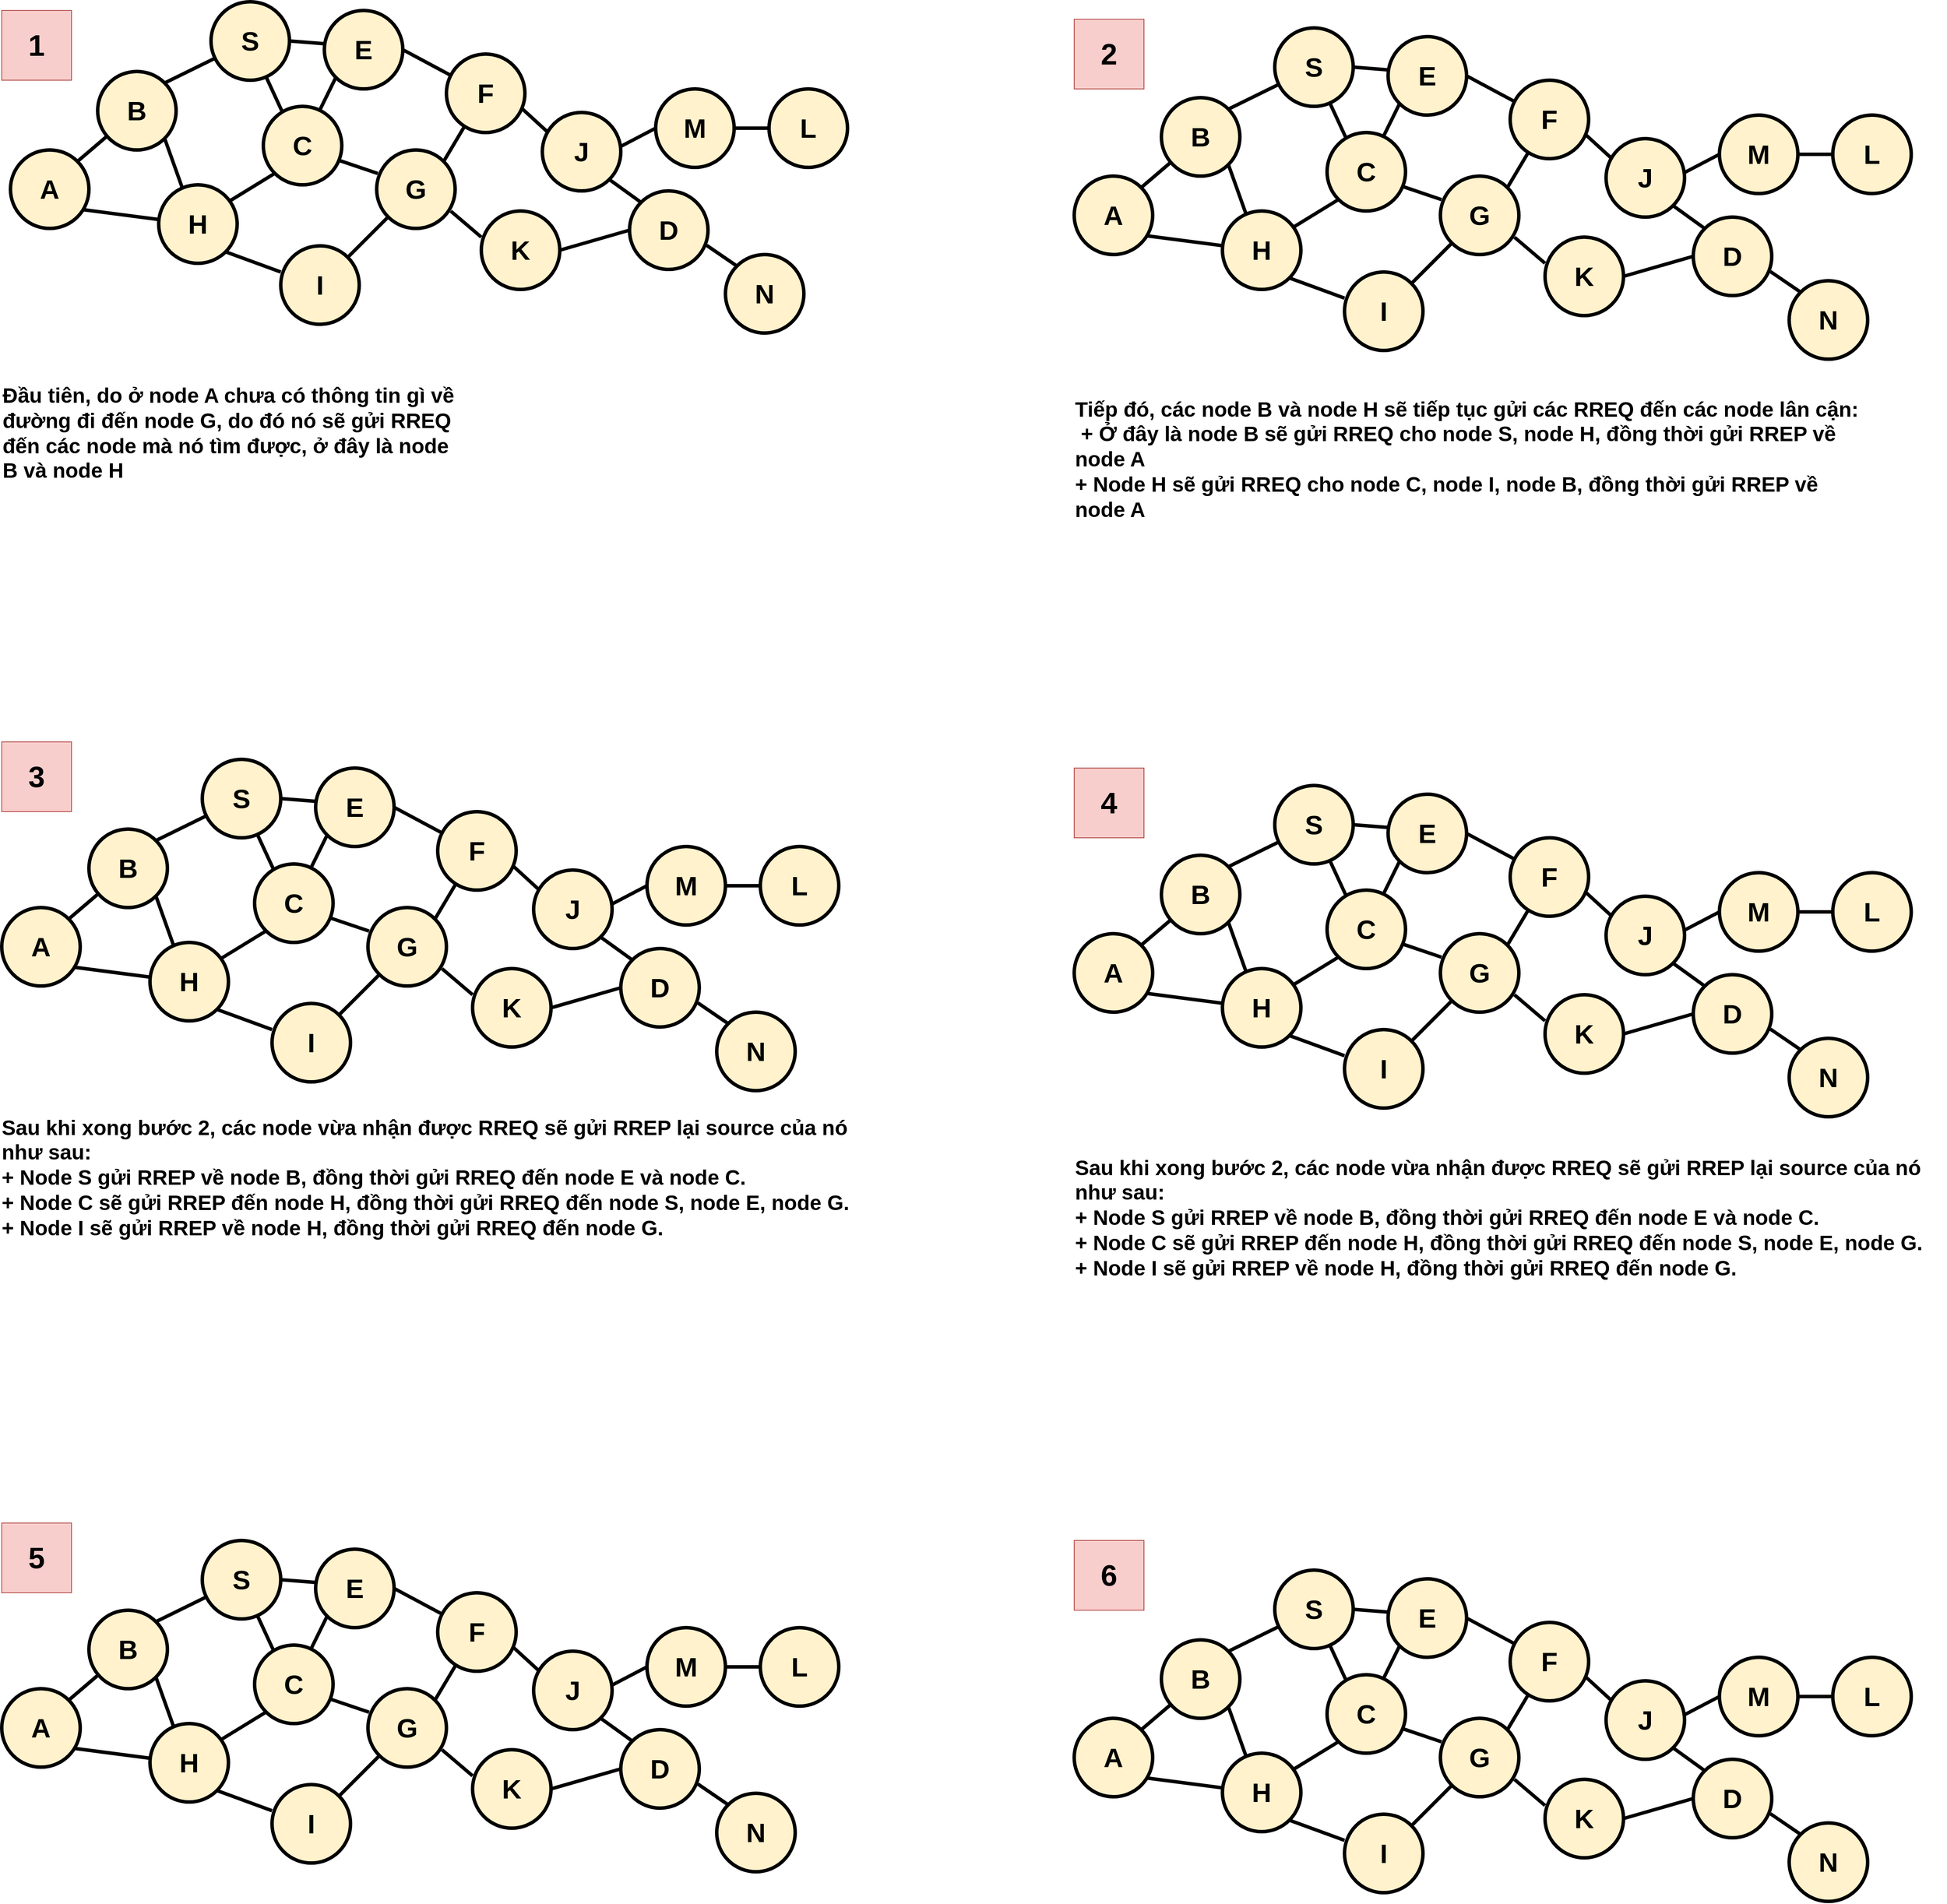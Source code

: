 <mxfile version="21.3.2" type="github">
  <diagram id="l8hXMBHkgcEJcSW0mbfh" name="Page-1">
    <mxGraphModel dx="1494" dy="1617" grid="1" gridSize="10" guides="1" tooltips="1" connect="1" arrows="1" fold="1" page="1" pageScale="1" pageWidth="1169" pageHeight="827" math="0" shadow="0">
      <root>
        <mxCell id="0" />
        <mxCell id="1" parent="0" />
        <mxCell id="ABNjyrSuYEHNxfV3t2KI-1" value="&lt;h1 style=&quot;font-size: 31px;&quot;&gt;A&lt;/h1&gt;" style="ellipse;whiteSpace=wrap;html=1;aspect=fixed;fontStyle=1;horizontal=1;fontSize=31;fillColor=#fff2cc;strokeColor=#000000;strokeWidth=4;" vertex="1" parent="1">
          <mxGeometry x="90" y="305" width="90" height="90" as="geometry" />
        </mxCell>
        <mxCell id="ABNjyrSuYEHNxfV3t2KI-19" value="&lt;h1 style=&quot;font-size: 31px;&quot;&gt;B&lt;/h1&gt;" style="ellipse;whiteSpace=wrap;html=1;aspect=fixed;fontStyle=1;horizontal=1;fontSize=31;fillColor=#fff2cc;strokeColor=#000000;strokeWidth=4;" vertex="1" parent="1">
          <mxGeometry x="190" y="215" width="90" height="90" as="geometry" />
        </mxCell>
        <mxCell id="ABNjyrSuYEHNxfV3t2KI-20" value="&lt;h1 style=&quot;font-size: 31px;&quot;&gt;H&lt;/h1&gt;" style="ellipse;whiteSpace=wrap;html=1;aspect=fixed;fontStyle=1;horizontal=1;fontSize=31;fillColor=#fff2cc;strokeColor=#000000;strokeWidth=4;" vertex="1" parent="1">
          <mxGeometry x="260" y="345" width="90" height="90" as="geometry" />
        </mxCell>
        <mxCell id="ABNjyrSuYEHNxfV3t2KI-21" value="&lt;h1 style=&quot;font-size: 31px;&quot;&gt;S&lt;/h1&gt;" style="ellipse;whiteSpace=wrap;html=1;aspect=fixed;fontStyle=1;horizontal=1;fontSize=31;fillColor=#fff2cc;strokeColor=#000000;strokeWidth=4;" vertex="1" parent="1">
          <mxGeometry x="320" y="135" width="90" height="90" as="geometry" />
        </mxCell>
        <mxCell id="ABNjyrSuYEHNxfV3t2KI-22" value="&lt;h1 style=&quot;font-size: 31px;&quot;&gt;C&lt;/h1&gt;" style="ellipse;whiteSpace=wrap;html=1;aspect=fixed;fontStyle=1;horizontal=1;fontSize=31;fillColor=#fff2cc;strokeColor=#000000;strokeWidth=4;" vertex="1" parent="1">
          <mxGeometry x="380" y="255" width="90" height="90" as="geometry" />
        </mxCell>
        <mxCell id="ABNjyrSuYEHNxfV3t2KI-23" value="I" style="ellipse;whiteSpace=wrap;html=1;aspect=fixed;fontStyle=1;horizontal=1;fontSize=31;fillColor=#fff2cc;strokeColor=#000000;strokeWidth=4;" vertex="1" parent="1">
          <mxGeometry x="400" y="415" width="90" height="90" as="geometry" />
        </mxCell>
        <mxCell id="ABNjyrSuYEHNxfV3t2KI-24" value="E" style="ellipse;whiteSpace=wrap;html=1;aspect=fixed;fontStyle=1;horizontal=1;fontSize=31;fillColor=#fff2cc;strokeColor=#000000;strokeWidth=4;" vertex="1" parent="1">
          <mxGeometry x="450" y="145" width="90" height="90" as="geometry" />
        </mxCell>
        <mxCell id="ABNjyrSuYEHNxfV3t2KI-25" value="G" style="ellipse;whiteSpace=wrap;html=1;aspect=fixed;fontStyle=1;horizontal=1;fontSize=31;fillColor=#fff2cc;strokeColor=#000000;strokeWidth=4;" vertex="1" parent="1">
          <mxGeometry x="510" y="305" width="90" height="90" as="geometry" />
        </mxCell>
        <mxCell id="ABNjyrSuYEHNxfV3t2KI-26" value="F" style="ellipse;whiteSpace=wrap;html=1;aspect=fixed;fontStyle=1;horizontal=1;fontSize=31;fillColor=#fff2cc;strokeColor=#000000;strokeWidth=4;" vertex="1" parent="1">
          <mxGeometry x="590" y="195" width="90" height="90" as="geometry" />
        </mxCell>
        <mxCell id="ABNjyrSuYEHNxfV3t2KI-27" value="K" style="ellipse;whiteSpace=wrap;html=1;aspect=fixed;fontStyle=1;horizontal=1;fontSize=31;fillColor=#fff2cc;strokeColor=#000000;strokeWidth=4;" vertex="1" parent="1">
          <mxGeometry x="630" y="375" width="90" height="90" as="geometry" />
        </mxCell>
        <mxCell id="ABNjyrSuYEHNxfV3t2KI-28" value="J" style="ellipse;whiteSpace=wrap;html=1;aspect=fixed;fontStyle=1;horizontal=1;fontSize=31;fillColor=#fff2cc;strokeColor=#000000;strokeWidth=4;" vertex="1" parent="1">
          <mxGeometry x="700" y="262" width="90" height="90" as="geometry" />
        </mxCell>
        <mxCell id="ABNjyrSuYEHNxfV3t2KI-29" value="M" style="ellipse;whiteSpace=wrap;html=1;aspect=fixed;fontStyle=1;horizontal=1;fontSize=31;fillColor=#fff2cc;strokeColor=#000000;strokeWidth=4;" vertex="1" parent="1">
          <mxGeometry x="830" y="235" width="90" height="90" as="geometry" />
        </mxCell>
        <mxCell id="ABNjyrSuYEHNxfV3t2KI-30" value="L" style="ellipse;whiteSpace=wrap;html=1;aspect=fixed;fontStyle=1;horizontal=1;fontSize=31;fillColor=#fff2cc;strokeColor=#000000;strokeWidth=4;" vertex="1" parent="1">
          <mxGeometry x="960" y="235" width="90" height="90" as="geometry" />
        </mxCell>
        <mxCell id="ABNjyrSuYEHNxfV3t2KI-31" value="D" style="ellipse;whiteSpace=wrap;html=1;aspect=fixed;fontStyle=1;horizontal=1;fontSize=31;fillColor=#fff2cc;strokeColor=#000000;strokeWidth=4;" vertex="1" parent="1">
          <mxGeometry x="800" y="352" width="90" height="90" as="geometry" />
        </mxCell>
        <mxCell id="ABNjyrSuYEHNxfV3t2KI-32" value="N" style="ellipse;whiteSpace=wrap;html=1;aspect=fixed;fontStyle=1;horizontal=1;fontSize=31;fillColor=#fff2cc;strokeColor=#000000;strokeWidth=4;" vertex="1" parent="1">
          <mxGeometry x="910" y="425" width="90" height="90" as="geometry" />
        </mxCell>
        <mxCell id="ABNjyrSuYEHNxfV3t2KI-34" value="" style="endArrow=none;html=1;rounded=0;exitX=1;exitY=0;exitDx=0;exitDy=0;fontStyle=1;horizontal=1;fontSize=31;fillColor=#fff2cc;strokeColor=#000000;strokeWidth=4;" edge="1" parent="1" source="ABNjyrSuYEHNxfV3t2KI-1" target="ABNjyrSuYEHNxfV3t2KI-19">
          <mxGeometry width="50" height="50" relative="1" as="geometry">
            <mxPoint x="400" y="385" as="sourcePoint" />
            <mxPoint x="450" y="335" as="targetPoint" />
          </mxGeometry>
        </mxCell>
        <mxCell id="ABNjyrSuYEHNxfV3t2KI-36" value="" style="endArrow=none;html=1;rounded=0;exitX=0.937;exitY=0.763;exitDx=0;exitDy=0;exitPerimeter=0;entryX=-0.013;entryY=0.44;entryDx=0;entryDy=0;entryPerimeter=0;fontStyle=1;horizontal=1;fontSize=31;fillColor=#fff2cc;strokeColor=#000000;strokeWidth=4;" edge="1" parent="1" source="ABNjyrSuYEHNxfV3t2KI-1" target="ABNjyrSuYEHNxfV3t2KI-20">
          <mxGeometry width="50" height="50" relative="1" as="geometry">
            <mxPoint x="177" y="328" as="sourcePoint" />
            <mxPoint x="211" y="299" as="targetPoint" />
          </mxGeometry>
        </mxCell>
        <mxCell id="ABNjyrSuYEHNxfV3t2KI-37" value="" style="endArrow=none;html=1;rounded=0;exitX=1;exitY=1;exitDx=0;exitDy=0;entryX=0.296;entryY=0.026;entryDx=0;entryDy=0;entryPerimeter=0;fontStyle=1;horizontal=1;fontSize=31;fillColor=#fff2cc;strokeColor=#000000;strokeWidth=4;" edge="1" parent="1" source="ABNjyrSuYEHNxfV3t2KI-19" target="ABNjyrSuYEHNxfV3t2KI-20">
          <mxGeometry width="50" height="50" relative="1" as="geometry">
            <mxPoint x="850" y="415" as="sourcePoint" />
            <mxPoint x="900" y="365" as="targetPoint" />
          </mxGeometry>
        </mxCell>
        <mxCell id="ABNjyrSuYEHNxfV3t2KI-38" value="" style="endArrow=none;html=1;rounded=0;exitX=1;exitY=0;exitDx=0;exitDy=0;fontStyle=1;horizontal=1;fontSize=31;fillColor=#fff2cc;strokeColor=#000000;strokeWidth=4;" edge="1" parent="1" source="ABNjyrSuYEHNxfV3t2KI-19" target="ABNjyrSuYEHNxfV3t2KI-21">
          <mxGeometry width="50" height="50" relative="1" as="geometry">
            <mxPoint x="277" y="302" as="sourcePoint" />
            <mxPoint x="297" y="357" as="targetPoint" />
          </mxGeometry>
        </mxCell>
        <mxCell id="ABNjyrSuYEHNxfV3t2KI-39" value="" style="endArrow=none;html=1;rounded=0;exitX=0.709;exitY=0.972;exitDx=0;exitDy=0;entryX=0.243;entryY=0.073;entryDx=0;entryDy=0;entryPerimeter=0;exitPerimeter=0;fontStyle=1;horizontal=1;fontSize=31;fillColor=#fff2cc;strokeColor=#000000;strokeWidth=4;" edge="1" parent="1" source="ABNjyrSuYEHNxfV3t2KI-21" target="ABNjyrSuYEHNxfV3t2KI-22">
          <mxGeometry width="50" height="50" relative="1" as="geometry">
            <mxPoint x="287" y="312" as="sourcePoint" />
            <mxPoint x="307" y="367" as="targetPoint" />
          </mxGeometry>
        </mxCell>
        <mxCell id="ABNjyrSuYEHNxfV3t2KI-40" value="" style="endArrow=none;html=1;rounded=0;exitX=0;exitY=1;exitDx=0;exitDy=0;entryX=0.897;entryY=0.211;entryDx=0;entryDy=0;entryPerimeter=0;fontStyle=1;horizontal=1;fontSize=31;fillColor=#fff2cc;strokeColor=#000000;strokeWidth=4;" edge="1" parent="1" source="ABNjyrSuYEHNxfV3t2KI-22" target="ABNjyrSuYEHNxfV3t2KI-20">
          <mxGeometry width="50" height="50" relative="1" as="geometry">
            <mxPoint x="297" y="322" as="sourcePoint" />
            <mxPoint x="317" y="377" as="targetPoint" />
          </mxGeometry>
        </mxCell>
        <mxCell id="ABNjyrSuYEHNxfV3t2KI-42" value="" style="endArrow=none;html=1;rounded=0;entryX=1;entryY=1;entryDx=0;entryDy=0;fontStyle=1;horizontal=1;fontSize=31;fillColor=#fff2cc;strokeColor=#000000;strokeWidth=4;" edge="1" parent="1" target="ABNjyrSuYEHNxfV3t2KI-20">
          <mxGeometry width="50" height="50" relative="1" as="geometry">
            <mxPoint x="400" y="445" as="sourcePoint" />
            <mxPoint x="337" y="397" as="targetPoint" />
          </mxGeometry>
        </mxCell>
        <mxCell id="ABNjyrSuYEHNxfV3t2KI-43" value="" style="endArrow=none;html=1;rounded=0;exitX=1;exitY=0;exitDx=0;exitDy=0;entryX=0;entryY=1;entryDx=0;entryDy=0;fontStyle=1;horizontal=1;fontSize=31;fillColor=#fff2cc;strokeColor=#000000;strokeWidth=4;" edge="1" parent="1" source="ABNjyrSuYEHNxfV3t2KI-23" target="ABNjyrSuYEHNxfV3t2KI-25">
          <mxGeometry width="50" height="50" relative="1" as="geometry">
            <mxPoint x="327" y="352" as="sourcePoint" />
            <mxPoint x="347" y="407" as="targetPoint" />
          </mxGeometry>
        </mxCell>
        <mxCell id="ABNjyrSuYEHNxfV3t2KI-44" value="" style="endArrow=none;html=1;rounded=0;exitX=0.014;exitY=0.3;exitDx=0;exitDy=0;entryX=0.973;entryY=0.691;entryDx=0;entryDy=0;exitPerimeter=0;entryPerimeter=0;fontStyle=1;horizontal=1;fontSize=31;fillColor=#fff2cc;strokeColor=#000000;strokeWidth=4;" edge="1" parent="1" source="ABNjyrSuYEHNxfV3t2KI-25" target="ABNjyrSuYEHNxfV3t2KI-22">
          <mxGeometry width="50" height="50" relative="1" as="geometry">
            <mxPoint x="337" y="362" as="sourcePoint" />
            <mxPoint x="357" y="417" as="targetPoint" />
          </mxGeometry>
        </mxCell>
        <mxCell id="ABNjyrSuYEHNxfV3t2KI-45" value="" style="endArrow=none;html=1;rounded=0;exitX=1;exitY=0.5;exitDx=0;exitDy=0;entryX=-0.003;entryY=0.423;entryDx=0;entryDy=0;entryPerimeter=0;fontStyle=1;horizontal=1;fontSize=31;fillColor=#fff2cc;strokeColor=#000000;strokeWidth=4;" edge="1" parent="1" source="ABNjyrSuYEHNxfV3t2KI-21" target="ABNjyrSuYEHNxfV3t2KI-24">
          <mxGeometry width="50" height="50" relative="1" as="geometry">
            <mxPoint x="347" y="372" as="sourcePoint" />
            <mxPoint x="367" y="427" as="targetPoint" />
          </mxGeometry>
        </mxCell>
        <mxCell id="ABNjyrSuYEHNxfV3t2KI-46" value="" style="endArrow=none;html=1;rounded=0;exitX=1;exitY=0.5;exitDx=0;exitDy=0;entryX=0.041;entryY=0.264;entryDx=0;entryDy=0;entryPerimeter=0;fontStyle=1;horizontal=1;fontSize=31;fillColor=#fff2cc;strokeColor=#000000;strokeWidth=4;" edge="1" parent="1" source="ABNjyrSuYEHNxfV3t2KI-24" target="ABNjyrSuYEHNxfV3t2KI-26">
          <mxGeometry width="50" height="50" relative="1" as="geometry">
            <mxPoint x="357" y="382" as="sourcePoint" />
            <mxPoint x="377" y="437" as="targetPoint" />
          </mxGeometry>
        </mxCell>
        <mxCell id="ABNjyrSuYEHNxfV3t2KI-47" value="" style="endArrow=none;html=1;rounded=0;exitX=0;exitY=1;exitDx=0;exitDy=0;entryX=0.726;entryY=0.035;entryDx=0;entryDy=0;entryPerimeter=0;fontStyle=1;horizontal=1;fontSize=31;fillColor=#fff2cc;strokeColor=#000000;strokeWidth=4;" edge="1" parent="1" source="ABNjyrSuYEHNxfV3t2KI-24" target="ABNjyrSuYEHNxfV3t2KI-22">
          <mxGeometry width="50" height="50" relative="1" as="geometry">
            <mxPoint x="367" y="392" as="sourcePoint" />
            <mxPoint x="387" y="447" as="targetPoint" />
          </mxGeometry>
        </mxCell>
        <mxCell id="ABNjyrSuYEHNxfV3t2KI-48" value="" style="endArrow=none;html=1;rounded=0;exitX=0.239;exitY=0.907;exitDx=0;exitDy=0;entryX=1;entryY=0;entryDx=0;entryDy=0;exitPerimeter=0;fontStyle=1;horizontal=1;fontSize=31;fillColor=#fff2cc;strokeColor=#000000;strokeWidth=4;" edge="1" parent="1" source="ABNjyrSuYEHNxfV3t2KI-26" target="ABNjyrSuYEHNxfV3t2KI-25">
          <mxGeometry width="50" height="50" relative="1" as="geometry">
            <mxPoint x="377" y="402" as="sourcePoint" />
            <mxPoint x="397" y="457" as="targetPoint" />
          </mxGeometry>
        </mxCell>
        <mxCell id="ABNjyrSuYEHNxfV3t2KI-49" value="" style="endArrow=none;html=1;rounded=0;exitX=0;exitY=0.333;exitDx=0;exitDy=0;entryX=0.944;entryY=0.779;entryDx=0;entryDy=0;entryPerimeter=0;exitPerimeter=0;fontStyle=1;horizontal=1;fontSize=31;fillColor=#fff2cc;strokeColor=#000000;strokeWidth=4;" edge="1" parent="1" source="ABNjyrSuYEHNxfV3t2KI-27" target="ABNjyrSuYEHNxfV3t2KI-25">
          <mxGeometry width="50" height="50" relative="1" as="geometry">
            <mxPoint x="387" y="412" as="sourcePoint" />
            <mxPoint x="407" y="467" as="targetPoint" />
          </mxGeometry>
        </mxCell>
        <mxCell id="ABNjyrSuYEHNxfV3t2KI-50" value="" style="endArrow=none;html=1;rounded=0;exitX=0;exitY=0.5;exitDx=0;exitDy=0;entryX=1;entryY=0.5;entryDx=0;entryDy=0;fontStyle=1;horizontal=1;fontSize=31;fillColor=#fff2cc;strokeColor=#000000;strokeWidth=4;" edge="1" parent="1" source="ABNjyrSuYEHNxfV3t2KI-31" target="ABNjyrSuYEHNxfV3t2KI-27">
          <mxGeometry width="50" height="50" relative="1" as="geometry">
            <mxPoint x="397" y="422" as="sourcePoint" />
            <mxPoint x="417" y="477" as="targetPoint" />
          </mxGeometry>
        </mxCell>
        <mxCell id="ABNjyrSuYEHNxfV3t2KI-51" value="" style="endArrow=none;html=1;rounded=0;exitX=0.971;exitY=0.702;exitDx=0;exitDy=0;entryX=0.077;entryY=0.258;entryDx=0;entryDy=0;exitPerimeter=0;entryPerimeter=0;fontStyle=1;horizontal=1;fontSize=31;fillColor=#fff2cc;strokeColor=#000000;strokeWidth=4;" edge="1" parent="1" source="ABNjyrSuYEHNxfV3t2KI-26" target="ABNjyrSuYEHNxfV3t2KI-28">
          <mxGeometry width="50" height="50" relative="1" as="geometry">
            <mxPoint x="407" y="432" as="sourcePoint" />
            <mxPoint x="427" y="487" as="targetPoint" />
          </mxGeometry>
        </mxCell>
        <mxCell id="ABNjyrSuYEHNxfV3t2KI-52" value="" style="endArrow=none;html=1;rounded=0;exitX=0;exitY=0.5;exitDx=0;exitDy=0;entryX=0.993;entryY=0.436;entryDx=0;entryDy=0;entryPerimeter=0;fontStyle=1;horizontal=1;fontSize=31;fillColor=#fff2cc;strokeColor=#000000;strokeWidth=4;" edge="1" parent="1" source="ABNjyrSuYEHNxfV3t2KI-29" target="ABNjyrSuYEHNxfV3t2KI-28">
          <mxGeometry width="50" height="50" relative="1" as="geometry">
            <mxPoint x="780" y="180" as="sourcePoint" />
            <mxPoint x="800" y="235" as="targetPoint" />
          </mxGeometry>
        </mxCell>
        <mxCell id="ABNjyrSuYEHNxfV3t2KI-53" value="" style="endArrow=none;html=1;rounded=0;exitX=1;exitY=1;exitDx=0;exitDy=0;entryX=0;entryY=0;entryDx=0;entryDy=0;fontStyle=1;horizontal=1;fontSize=31;fillColor=#fff2cc;strokeColor=#000000;strokeWidth=4;" edge="1" parent="1" source="ABNjyrSuYEHNxfV3t2KI-28" target="ABNjyrSuYEHNxfV3t2KI-31">
          <mxGeometry width="50" height="50" relative="1" as="geometry">
            <mxPoint x="790" y="190" as="sourcePoint" />
            <mxPoint x="810" y="245" as="targetPoint" />
          </mxGeometry>
        </mxCell>
        <mxCell id="ABNjyrSuYEHNxfV3t2KI-54" value="" style="endArrow=none;html=1;rounded=0;exitX=0;exitY=0.5;exitDx=0;exitDy=0;entryX=1;entryY=0.5;entryDx=0;entryDy=0;fontStyle=1;horizontal=1;fontSize=31;fillColor=#fff2cc;strokeColor=#000000;strokeWidth=4;" edge="1" parent="1" source="ABNjyrSuYEHNxfV3t2KI-30" target="ABNjyrSuYEHNxfV3t2KI-29">
          <mxGeometry width="50" height="50" relative="1" as="geometry">
            <mxPoint x="800" y="200" as="sourcePoint" />
            <mxPoint x="820" y="255" as="targetPoint" />
          </mxGeometry>
        </mxCell>
        <mxCell id="ABNjyrSuYEHNxfV3t2KI-55" value="" style="endArrow=none;html=1;rounded=0;exitX=0;exitY=0;exitDx=0;exitDy=0;entryX=0.983;entryY=0.694;entryDx=0;entryDy=0;entryPerimeter=0;fontStyle=1;horizontal=1;fontSize=31;fillColor=#fff2cc;strokeColor=#000000;strokeWidth=4;" edge="1" parent="1" source="ABNjyrSuYEHNxfV3t2KI-32" target="ABNjyrSuYEHNxfV3t2KI-31">
          <mxGeometry width="50" height="50" relative="1" as="geometry">
            <mxPoint x="810" y="210" as="sourcePoint" />
            <mxPoint x="830" y="265" as="targetPoint" />
          </mxGeometry>
        </mxCell>
        <mxCell id="ABNjyrSuYEHNxfV3t2KI-56" value="&lt;h1 style=&quot;font-size: 31px;&quot;&gt;A&lt;/h1&gt;" style="ellipse;whiteSpace=wrap;html=1;aspect=fixed;fontStyle=1;horizontal=1;fontSize=31;fillColor=#fff2cc;strokeColor=#000000;strokeWidth=4;" vertex="1" parent="1">
          <mxGeometry x="80" y="1174" width="90" height="90" as="geometry" />
        </mxCell>
        <mxCell id="ABNjyrSuYEHNxfV3t2KI-57" value="&lt;h1 style=&quot;font-size: 31px;&quot;&gt;B&lt;/h1&gt;" style="ellipse;whiteSpace=wrap;html=1;aspect=fixed;fontStyle=1;horizontal=1;fontSize=31;fillColor=#fff2cc;strokeColor=#000000;strokeWidth=4;" vertex="1" parent="1">
          <mxGeometry x="180" y="1084" width="90" height="90" as="geometry" />
        </mxCell>
        <mxCell id="ABNjyrSuYEHNxfV3t2KI-58" value="&lt;h1 style=&quot;font-size: 31px;&quot;&gt;H&lt;/h1&gt;" style="ellipse;whiteSpace=wrap;html=1;aspect=fixed;fontStyle=1;horizontal=1;fontSize=31;fillColor=#fff2cc;strokeColor=#000000;strokeWidth=4;" vertex="1" parent="1">
          <mxGeometry x="250" y="1214" width="90" height="90" as="geometry" />
        </mxCell>
        <mxCell id="ABNjyrSuYEHNxfV3t2KI-59" value="&lt;h1 style=&quot;font-size: 31px;&quot;&gt;S&lt;/h1&gt;" style="ellipse;whiteSpace=wrap;html=1;aspect=fixed;fontStyle=1;horizontal=1;fontSize=31;fillColor=#fff2cc;strokeColor=#000000;strokeWidth=4;" vertex="1" parent="1">
          <mxGeometry x="310" y="1004" width="90" height="90" as="geometry" />
        </mxCell>
        <mxCell id="ABNjyrSuYEHNxfV3t2KI-60" value="&lt;h1 style=&quot;font-size: 31px;&quot;&gt;C&lt;/h1&gt;" style="ellipse;whiteSpace=wrap;html=1;aspect=fixed;fontStyle=1;horizontal=1;fontSize=31;fillColor=#fff2cc;strokeColor=#000000;strokeWidth=4;" vertex="1" parent="1">
          <mxGeometry x="370" y="1124" width="90" height="90" as="geometry" />
        </mxCell>
        <mxCell id="ABNjyrSuYEHNxfV3t2KI-61" value="I" style="ellipse;whiteSpace=wrap;html=1;aspect=fixed;fontStyle=1;horizontal=1;fontSize=31;fillColor=#fff2cc;strokeColor=#000000;strokeWidth=4;" vertex="1" parent="1">
          <mxGeometry x="390" y="1284" width="90" height="90" as="geometry" />
        </mxCell>
        <mxCell id="ABNjyrSuYEHNxfV3t2KI-62" value="E" style="ellipse;whiteSpace=wrap;html=1;aspect=fixed;fontStyle=1;horizontal=1;fontSize=31;fillColor=#fff2cc;strokeColor=#000000;strokeWidth=4;" vertex="1" parent="1">
          <mxGeometry x="440" y="1014" width="90" height="90" as="geometry" />
        </mxCell>
        <mxCell id="ABNjyrSuYEHNxfV3t2KI-63" value="G" style="ellipse;whiteSpace=wrap;html=1;aspect=fixed;fontStyle=1;horizontal=1;fontSize=31;fillColor=#fff2cc;strokeColor=#000000;strokeWidth=4;" vertex="1" parent="1">
          <mxGeometry x="500" y="1174" width="90" height="90" as="geometry" />
        </mxCell>
        <mxCell id="ABNjyrSuYEHNxfV3t2KI-64" value="F" style="ellipse;whiteSpace=wrap;html=1;aspect=fixed;fontStyle=1;horizontal=1;fontSize=31;fillColor=#fff2cc;strokeColor=#000000;strokeWidth=4;" vertex="1" parent="1">
          <mxGeometry x="580" y="1064" width="90" height="90" as="geometry" />
        </mxCell>
        <mxCell id="ABNjyrSuYEHNxfV3t2KI-65" value="K" style="ellipse;whiteSpace=wrap;html=1;aspect=fixed;fontStyle=1;horizontal=1;fontSize=31;fillColor=#fff2cc;strokeColor=#000000;strokeWidth=4;" vertex="1" parent="1">
          <mxGeometry x="620" y="1244" width="90" height="90" as="geometry" />
        </mxCell>
        <mxCell id="ABNjyrSuYEHNxfV3t2KI-66" value="J" style="ellipse;whiteSpace=wrap;html=1;aspect=fixed;fontStyle=1;horizontal=1;fontSize=31;fillColor=#fff2cc;strokeColor=#000000;strokeWidth=4;" vertex="1" parent="1">
          <mxGeometry x="690" y="1131" width="90" height="90" as="geometry" />
        </mxCell>
        <mxCell id="ABNjyrSuYEHNxfV3t2KI-67" value="M" style="ellipse;whiteSpace=wrap;html=1;aspect=fixed;fontStyle=1;horizontal=1;fontSize=31;fillColor=#fff2cc;strokeColor=#000000;strokeWidth=4;" vertex="1" parent="1">
          <mxGeometry x="820" y="1104" width="90" height="90" as="geometry" />
        </mxCell>
        <mxCell id="ABNjyrSuYEHNxfV3t2KI-68" value="L" style="ellipse;whiteSpace=wrap;html=1;aspect=fixed;fontStyle=1;horizontal=1;fontSize=31;fillColor=#fff2cc;strokeColor=#000000;strokeWidth=4;" vertex="1" parent="1">
          <mxGeometry x="950" y="1104" width="90" height="90" as="geometry" />
        </mxCell>
        <mxCell id="ABNjyrSuYEHNxfV3t2KI-69" value="D" style="ellipse;whiteSpace=wrap;html=1;aspect=fixed;fontStyle=1;horizontal=1;fontSize=31;fillColor=#fff2cc;strokeColor=#000000;strokeWidth=4;" vertex="1" parent="1">
          <mxGeometry x="790" y="1221" width="90" height="90" as="geometry" />
        </mxCell>
        <mxCell id="ABNjyrSuYEHNxfV3t2KI-70" value="N" style="ellipse;whiteSpace=wrap;html=1;aspect=fixed;fontStyle=1;horizontal=1;fontSize=31;fillColor=#fff2cc;strokeColor=#000000;strokeWidth=4;" vertex="1" parent="1">
          <mxGeometry x="900" y="1294" width="90" height="90" as="geometry" />
        </mxCell>
        <mxCell id="ABNjyrSuYEHNxfV3t2KI-71" value="" style="endArrow=none;html=1;rounded=0;exitX=1;exitY=0;exitDx=0;exitDy=0;fontStyle=1;horizontal=1;fontSize=31;fillColor=#fff2cc;strokeColor=#000000;strokeWidth=4;" edge="1" parent="1" source="ABNjyrSuYEHNxfV3t2KI-56" target="ABNjyrSuYEHNxfV3t2KI-57">
          <mxGeometry width="50" height="50" relative="1" as="geometry">
            <mxPoint x="390" y="1254" as="sourcePoint" />
            <mxPoint x="440" y="1204" as="targetPoint" />
          </mxGeometry>
        </mxCell>
        <mxCell id="ABNjyrSuYEHNxfV3t2KI-72" value="" style="endArrow=none;html=1;rounded=0;exitX=0.937;exitY=0.763;exitDx=0;exitDy=0;exitPerimeter=0;entryX=-0.013;entryY=0.44;entryDx=0;entryDy=0;entryPerimeter=0;fontStyle=1;horizontal=1;fontSize=31;fillColor=#fff2cc;strokeColor=#000000;strokeWidth=4;" edge="1" parent="1" source="ABNjyrSuYEHNxfV3t2KI-56" target="ABNjyrSuYEHNxfV3t2KI-58">
          <mxGeometry width="50" height="50" relative="1" as="geometry">
            <mxPoint x="167" y="1197" as="sourcePoint" />
            <mxPoint x="201" y="1168" as="targetPoint" />
          </mxGeometry>
        </mxCell>
        <mxCell id="ABNjyrSuYEHNxfV3t2KI-73" value="" style="endArrow=none;html=1;rounded=0;exitX=1;exitY=1;exitDx=0;exitDy=0;entryX=0.296;entryY=0.026;entryDx=0;entryDy=0;entryPerimeter=0;fontStyle=1;horizontal=1;fontSize=31;fillColor=#fff2cc;strokeColor=#000000;strokeWidth=4;" edge="1" parent="1" source="ABNjyrSuYEHNxfV3t2KI-57" target="ABNjyrSuYEHNxfV3t2KI-58">
          <mxGeometry width="50" height="50" relative="1" as="geometry">
            <mxPoint x="840" y="1284" as="sourcePoint" />
            <mxPoint x="890" y="1234" as="targetPoint" />
          </mxGeometry>
        </mxCell>
        <mxCell id="ABNjyrSuYEHNxfV3t2KI-74" value="" style="endArrow=none;html=1;rounded=0;exitX=1;exitY=0;exitDx=0;exitDy=0;fontStyle=1;horizontal=1;fontSize=31;fillColor=#fff2cc;strokeColor=#000000;strokeWidth=4;" edge="1" parent="1" source="ABNjyrSuYEHNxfV3t2KI-57" target="ABNjyrSuYEHNxfV3t2KI-59">
          <mxGeometry width="50" height="50" relative="1" as="geometry">
            <mxPoint x="267" y="1171" as="sourcePoint" />
            <mxPoint x="287" y="1226" as="targetPoint" />
          </mxGeometry>
        </mxCell>
        <mxCell id="ABNjyrSuYEHNxfV3t2KI-75" value="" style="endArrow=none;html=1;rounded=0;exitX=0.709;exitY=0.972;exitDx=0;exitDy=0;entryX=0.243;entryY=0.073;entryDx=0;entryDy=0;entryPerimeter=0;exitPerimeter=0;fontStyle=1;horizontal=1;fontSize=31;fillColor=#fff2cc;strokeColor=#000000;strokeWidth=4;" edge="1" parent="1" source="ABNjyrSuYEHNxfV3t2KI-59" target="ABNjyrSuYEHNxfV3t2KI-60">
          <mxGeometry width="50" height="50" relative="1" as="geometry">
            <mxPoint x="277" y="1181" as="sourcePoint" />
            <mxPoint x="297" y="1236" as="targetPoint" />
          </mxGeometry>
        </mxCell>
        <mxCell id="ABNjyrSuYEHNxfV3t2KI-76" value="" style="endArrow=none;html=1;rounded=0;exitX=0;exitY=1;exitDx=0;exitDy=0;entryX=0.897;entryY=0.211;entryDx=0;entryDy=0;entryPerimeter=0;fontStyle=1;horizontal=1;fontSize=31;fillColor=#fff2cc;strokeColor=#000000;strokeWidth=4;" edge="1" parent="1" source="ABNjyrSuYEHNxfV3t2KI-60" target="ABNjyrSuYEHNxfV3t2KI-58">
          <mxGeometry width="50" height="50" relative="1" as="geometry">
            <mxPoint x="287" y="1191" as="sourcePoint" />
            <mxPoint x="307" y="1246" as="targetPoint" />
          </mxGeometry>
        </mxCell>
        <mxCell id="ABNjyrSuYEHNxfV3t2KI-78" value="" style="endArrow=none;html=1;rounded=0;entryX=1;entryY=1;entryDx=0;entryDy=0;fontStyle=1;horizontal=1;fontSize=31;fillColor=#fff2cc;strokeColor=#000000;strokeWidth=4;" edge="1" parent="1" target="ABNjyrSuYEHNxfV3t2KI-58">
          <mxGeometry width="50" height="50" relative="1" as="geometry">
            <mxPoint x="390" y="1314" as="sourcePoint" />
            <mxPoint x="327" y="1266" as="targetPoint" />
          </mxGeometry>
        </mxCell>
        <mxCell id="ABNjyrSuYEHNxfV3t2KI-79" value="" style="endArrow=none;html=1;rounded=0;exitX=1;exitY=0;exitDx=0;exitDy=0;entryX=0;entryY=1;entryDx=0;entryDy=0;fontStyle=1;horizontal=1;fontSize=31;fillColor=#fff2cc;strokeColor=#000000;strokeWidth=4;" edge="1" parent="1" source="ABNjyrSuYEHNxfV3t2KI-61" target="ABNjyrSuYEHNxfV3t2KI-63">
          <mxGeometry width="50" height="50" relative="1" as="geometry">
            <mxPoint x="317" y="1221" as="sourcePoint" />
            <mxPoint x="337" y="1276" as="targetPoint" />
          </mxGeometry>
        </mxCell>
        <mxCell id="ABNjyrSuYEHNxfV3t2KI-80" value="" style="endArrow=none;html=1;rounded=0;exitX=0.014;exitY=0.3;exitDx=0;exitDy=0;entryX=0.973;entryY=0.691;entryDx=0;entryDy=0;exitPerimeter=0;entryPerimeter=0;fontStyle=1;horizontal=1;fontSize=31;fillColor=#fff2cc;strokeColor=#000000;strokeWidth=4;" edge="1" parent="1" source="ABNjyrSuYEHNxfV3t2KI-63" target="ABNjyrSuYEHNxfV3t2KI-60">
          <mxGeometry width="50" height="50" relative="1" as="geometry">
            <mxPoint x="327" y="1231" as="sourcePoint" />
            <mxPoint x="347" y="1286" as="targetPoint" />
          </mxGeometry>
        </mxCell>
        <mxCell id="ABNjyrSuYEHNxfV3t2KI-81" value="" style="endArrow=none;html=1;rounded=0;exitX=1;exitY=0.5;exitDx=0;exitDy=0;entryX=-0.003;entryY=0.423;entryDx=0;entryDy=0;entryPerimeter=0;fontStyle=1;horizontal=1;fontSize=31;fillColor=#fff2cc;strokeColor=#000000;strokeWidth=4;" edge="1" parent="1" source="ABNjyrSuYEHNxfV3t2KI-59" target="ABNjyrSuYEHNxfV3t2KI-62">
          <mxGeometry width="50" height="50" relative="1" as="geometry">
            <mxPoint x="337" y="1241" as="sourcePoint" />
            <mxPoint x="357" y="1296" as="targetPoint" />
          </mxGeometry>
        </mxCell>
        <mxCell id="ABNjyrSuYEHNxfV3t2KI-82" value="" style="endArrow=none;html=1;rounded=0;exitX=1;exitY=0.5;exitDx=0;exitDy=0;entryX=0.041;entryY=0.264;entryDx=0;entryDy=0;entryPerimeter=0;fontStyle=1;horizontal=1;fontSize=31;fillColor=#fff2cc;strokeColor=#000000;strokeWidth=4;" edge="1" parent="1" source="ABNjyrSuYEHNxfV3t2KI-62" target="ABNjyrSuYEHNxfV3t2KI-64">
          <mxGeometry width="50" height="50" relative="1" as="geometry">
            <mxPoint x="347" y="1251" as="sourcePoint" />
            <mxPoint x="367" y="1306" as="targetPoint" />
          </mxGeometry>
        </mxCell>
        <mxCell id="ABNjyrSuYEHNxfV3t2KI-83" value="" style="endArrow=none;html=1;rounded=0;exitX=0;exitY=1;exitDx=0;exitDy=0;entryX=0.726;entryY=0.035;entryDx=0;entryDy=0;entryPerimeter=0;fontStyle=1;horizontal=1;fontSize=31;fillColor=#fff2cc;strokeColor=#000000;strokeWidth=4;" edge="1" parent="1" source="ABNjyrSuYEHNxfV3t2KI-62" target="ABNjyrSuYEHNxfV3t2KI-60">
          <mxGeometry width="50" height="50" relative="1" as="geometry">
            <mxPoint x="357" y="1261" as="sourcePoint" />
            <mxPoint x="377" y="1316" as="targetPoint" />
          </mxGeometry>
        </mxCell>
        <mxCell id="ABNjyrSuYEHNxfV3t2KI-84" value="" style="endArrow=none;html=1;rounded=0;exitX=0.239;exitY=0.907;exitDx=0;exitDy=0;entryX=1;entryY=0;entryDx=0;entryDy=0;exitPerimeter=0;fontStyle=1;horizontal=1;fontSize=31;fillColor=#fff2cc;strokeColor=#000000;strokeWidth=4;" edge="1" parent="1" source="ABNjyrSuYEHNxfV3t2KI-64" target="ABNjyrSuYEHNxfV3t2KI-63">
          <mxGeometry width="50" height="50" relative="1" as="geometry">
            <mxPoint x="367" y="1271" as="sourcePoint" />
            <mxPoint x="387" y="1326" as="targetPoint" />
          </mxGeometry>
        </mxCell>
        <mxCell id="ABNjyrSuYEHNxfV3t2KI-85" value="" style="endArrow=none;html=1;rounded=0;exitX=0;exitY=0.333;exitDx=0;exitDy=0;entryX=0.944;entryY=0.779;entryDx=0;entryDy=0;entryPerimeter=0;exitPerimeter=0;fontStyle=1;horizontal=1;fontSize=31;fillColor=#fff2cc;strokeColor=#000000;strokeWidth=4;" edge="1" parent="1" source="ABNjyrSuYEHNxfV3t2KI-65" target="ABNjyrSuYEHNxfV3t2KI-63">
          <mxGeometry width="50" height="50" relative="1" as="geometry">
            <mxPoint x="377" y="1281" as="sourcePoint" />
            <mxPoint x="397" y="1336" as="targetPoint" />
          </mxGeometry>
        </mxCell>
        <mxCell id="ABNjyrSuYEHNxfV3t2KI-86" value="" style="endArrow=none;html=1;rounded=0;exitX=0;exitY=0.5;exitDx=0;exitDy=0;entryX=1;entryY=0.5;entryDx=0;entryDy=0;fontStyle=1;horizontal=1;fontSize=31;fillColor=#fff2cc;strokeColor=#000000;strokeWidth=4;" edge="1" parent="1" source="ABNjyrSuYEHNxfV3t2KI-69" target="ABNjyrSuYEHNxfV3t2KI-65">
          <mxGeometry width="50" height="50" relative="1" as="geometry">
            <mxPoint x="387" y="1291" as="sourcePoint" />
            <mxPoint x="407" y="1346" as="targetPoint" />
          </mxGeometry>
        </mxCell>
        <mxCell id="ABNjyrSuYEHNxfV3t2KI-87" value="" style="endArrow=none;html=1;rounded=0;exitX=0.971;exitY=0.702;exitDx=0;exitDy=0;entryX=0.077;entryY=0.258;entryDx=0;entryDy=0;exitPerimeter=0;entryPerimeter=0;fontStyle=1;horizontal=1;fontSize=31;fillColor=#fff2cc;strokeColor=#000000;strokeWidth=4;" edge="1" parent="1" source="ABNjyrSuYEHNxfV3t2KI-64" target="ABNjyrSuYEHNxfV3t2KI-66">
          <mxGeometry width="50" height="50" relative="1" as="geometry">
            <mxPoint x="397" y="1301" as="sourcePoint" />
            <mxPoint x="417" y="1356" as="targetPoint" />
          </mxGeometry>
        </mxCell>
        <mxCell id="ABNjyrSuYEHNxfV3t2KI-88" value="" style="endArrow=none;html=1;rounded=0;exitX=0;exitY=0.5;exitDx=0;exitDy=0;entryX=0.993;entryY=0.436;entryDx=0;entryDy=0;entryPerimeter=0;fontStyle=1;horizontal=1;fontSize=31;fillColor=#fff2cc;strokeColor=#000000;strokeWidth=4;" edge="1" parent="1" source="ABNjyrSuYEHNxfV3t2KI-67" target="ABNjyrSuYEHNxfV3t2KI-66">
          <mxGeometry width="50" height="50" relative="1" as="geometry">
            <mxPoint x="770" y="1049" as="sourcePoint" />
            <mxPoint x="790" y="1104" as="targetPoint" />
          </mxGeometry>
        </mxCell>
        <mxCell id="ABNjyrSuYEHNxfV3t2KI-89" value="" style="endArrow=none;html=1;rounded=0;exitX=1;exitY=1;exitDx=0;exitDy=0;entryX=0;entryY=0;entryDx=0;entryDy=0;fontStyle=1;horizontal=1;fontSize=31;fillColor=#fff2cc;strokeColor=#000000;strokeWidth=4;" edge="1" parent="1" source="ABNjyrSuYEHNxfV3t2KI-66" target="ABNjyrSuYEHNxfV3t2KI-69">
          <mxGeometry width="50" height="50" relative="1" as="geometry">
            <mxPoint x="780" y="1059" as="sourcePoint" />
            <mxPoint x="800" y="1114" as="targetPoint" />
          </mxGeometry>
        </mxCell>
        <mxCell id="ABNjyrSuYEHNxfV3t2KI-90" value="" style="endArrow=none;html=1;rounded=0;exitX=0;exitY=0.5;exitDx=0;exitDy=0;entryX=1;entryY=0.5;entryDx=0;entryDy=0;fontStyle=1;horizontal=1;fontSize=31;fillColor=#fff2cc;strokeColor=#000000;strokeWidth=4;" edge="1" parent="1" source="ABNjyrSuYEHNxfV3t2KI-68" target="ABNjyrSuYEHNxfV3t2KI-67">
          <mxGeometry width="50" height="50" relative="1" as="geometry">
            <mxPoint x="790" y="1069" as="sourcePoint" />
            <mxPoint x="810" y="1124" as="targetPoint" />
          </mxGeometry>
        </mxCell>
        <mxCell id="ABNjyrSuYEHNxfV3t2KI-91" value="" style="endArrow=none;html=1;rounded=0;exitX=0;exitY=0;exitDx=0;exitDy=0;entryX=0.983;entryY=0.694;entryDx=0;entryDy=0;entryPerimeter=0;fontStyle=1;horizontal=1;fontSize=31;fillColor=#fff2cc;strokeColor=#000000;strokeWidth=4;" edge="1" parent="1" source="ABNjyrSuYEHNxfV3t2KI-70" target="ABNjyrSuYEHNxfV3t2KI-69">
          <mxGeometry width="50" height="50" relative="1" as="geometry">
            <mxPoint x="800" y="1079" as="sourcePoint" />
            <mxPoint x="820" y="1134" as="targetPoint" />
          </mxGeometry>
        </mxCell>
        <mxCell id="ABNjyrSuYEHNxfV3t2KI-92" value="&lt;h1 style=&quot;font-size: 31px;&quot;&gt;A&lt;/h1&gt;" style="ellipse;whiteSpace=wrap;html=1;aspect=fixed;fontStyle=1;horizontal=1;fontSize=31;fillColor=#fff2cc;strokeColor=#000000;strokeWidth=4;" vertex="1" parent="1">
          <mxGeometry x="80" y="2070" width="90" height="90" as="geometry" />
        </mxCell>
        <mxCell id="ABNjyrSuYEHNxfV3t2KI-93" value="&lt;h1 style=&quot;font-size: 31px;&quot;&gt;B&lt;/h1&gt;" style="ellipse;whiteSpace=wrap;html=1;aspect=fixed;fontStyle=1;horizontal=1;fontSize=31;fillColor=#fff2cc;strokeColor=#000000;strokeWidth=4;" vertex="1" parent="1">
          <mxGeometry x="180" y="1980" width="90" height="90" as="geometry" />
        </mxCell>
        <mxCell id="ABNjyrSuYEHNxfV3t2KI-94" value="&lt;h1 style=&quot;font-size: 31px;&quot;&gt;H&lt;/h1&gt;" style="ellipse;whiteSpace=wrap;html=1;aspect=fixed;fontStyle=1;horizontal=1;fontSize=31;fillColor=#fff2cc;strokeColor=#000000;strokeWidth=4;" vertex="1" parent="1">
          <mxGeometry x="250" y="2110" width="90" height="90" as="geometry" />
        </mxCell>
        <mxCell id="ABNjyrSuYEHNxfV3t2KI-95" value="&lt;h1 style=&quot;font-size: 31px;&quot;&gt;S&lt;/h1&gt;" style="ellipse;whiteSpace=wrap;html=1;aspect=fixed;fontStyle=1;horizontal=1;fontSize=31;fillColor=#fff2cc;strokeColor=#000000;strokeWidth=4;" vertex="1" parent="1">
          <mxGeometry x="310" y="1900" width="90" height="90" as="geometry" />
        </mxCell>
        <mxCell id="ABNjyrSuYEHNxfV3t2KI-96" value="&lt;h1 style=&quot;font-size: 31px;&quot;&gt;C&lt;/h1&gt;" style="ellipse;whiteSpace=wrap;html=1;aspect=fixed;fontStyle=1;horizontal=1;fontSize=31;fillColor=#fff2cc;strokeColor=#000000;strokeWidth=4;" vertex="1" parent="1">
          <mxGeometry x="370" y="2020" width="90" height="90" as="geometry" />
        </mxCell>
        <mxCell id="ABNjyrSuYEHNxfV3t2KI-97" value="I" style="ellipse;whiteSpace=wrap;html=1;aspect=fixed;fontStyle=1;horizontal=1;fontSize=31;fillColor=#fff2cc;strokeColor=#000000;strokeWidth=4;" vertex="1" parent="1">
          <mxGeometry x="390" y="2180" width="90" height="90" as="geometry" />
        </mxCell>
        <mxCell id="ABNjyrSuYEHNxfV3t2KI-98" value="E" style="ellipse;whiteSpace=wrap;html=1;aspect=fixed;fontStyle=1;horizontal=1;fontSize=31;fillColor=#fff2cc;strokeColor=#000000;strokeWidth=4;" vertex="1" parent="1">
          <mxGeometry x="440" y="1910" width="90" height="90" as="geometry" />
        </mxCell>
        <mxCell id="ABNjyrSuYEHNxfV3t2KI-99" value="G" style="ellipse;whiteSpace=wrap;html=1;aspect=fixed;fontStyle=1;horizontal=1;fontSize=31;fillColor=#fff2cc;strokeColor=#000000;strokeWidth=4;" vertex="1" parent="1">
          <mxGeometry x="500" y="2070" width="90" height="90" as="geometry" />
        </mxCell>
        <mxCell id="ABNjyrSuYEHNxfV3t2KI-100" value="F" style="ellipse;whiteSpace=wrap;html=1;aspect=fixed;fontStyle=1;horizontal=1;fontSize=31;fillColor=#fff2cc;strokeColor=#000000;strokeWidth=4;" vertex="1" parent="1">
          <mxGeometry x="580" y="1960" width="90" height="90" as="geometry" />
        </mxCell>
        <mxCell id="ABNjyrSuYEHNxfV3t2KI-101" value="K" style="ellipse;whiteSpace=wrap;html=1;aspect=fixed;fontStyle=1;horizontal=1;fontSize=31;fillColor=#fff2cc;strokeColor=#000000;strokeWidth=4;" vertex="1" parent="1">
          <mxGeometry x="620" y="2140" width="90" height="90" as="geometry" />
        </mxCell>
        <mxCell id="ABNjyrSuYEHNxfV3t2KI-102" value="J" style="ellipse;whiteSpace=wrap;html=1;aspect=fixed;fontStyle=1;horizontal=1;fontSize=31;fillColor=#fff2cc;strokeColor=#000000;strokeWidth=4;" vertex="1" parent="1">
          <mxGeometry x="690" y="2027" width="90" height="90" as="geometry" />
        </mxCell>
        <mxCell id="ABNjyrSuYEHNxfV3t2KI-103" value="M" style="ellipse;whiteSpace=wrap;html=1;aspect=fixed;fontStyle=1;horizontal=1;fontSize=31;fillColor=#fff2cc;strokeColor=#000000;strokeWidth=4;" vertex="1" parent="1">
          <mxGeometry x="820" y="2000" width="90" height="90" as="geometry" />
        </mxCell>
        <mxCell id="ABNjyrSuYEHNxfV3t2KI-104" value="L" style="ellipse;whiteSpace=wrap;html=1;aspect=fixed;fontStyle=1;horizontal=1;fontSize=31;fillColor=#fff2cc;strokeColor=#000000;strokeWidth=4;" vertex="1" parent="1">
          <mxGeometry x="950" y="2000" width="90" height="90" as="geometry" />
        </mxCell>
        <mxCell id="ABNjyrSuYEHNxfV3t2KI-105" value="D" style="ellipse;whiteSpace=wrap;html=1;aspect=fixed;fontStyle=1;horizontal=1;fontSize=31;fillColor=#fff2cc;strokeColor=#000000;strokeWidth=4;" vertex="1" parent="1">
          <mxGeometry x="790" y="2117" width="90" height="90" as="geometry" />
        </mxCell>
        <mxCell id="ABNjyrSuYEHNxfV3t2KI-106" value="N" style="ellipse;whiteSpace=wrap;html=1;aspect=fixed;fontStyle=1;horizontal=1;fontSize=31;fillColor=#fff2cc;strokeColor=#000000;strokeWidth=4;" vertex="1" parent="1">
          <mxGeometry x="900" y="2190" width="90" height="90" as="geometry" />
        </mxCell>
        <mxCell id="ABNjyrSuYEHNxfV3t2KI-107" value="" style="endArrow=none;html=1;rounded=0;exitX=1;exitY=0;exitDx=0;exitDy=0;fontStyle=1;horizontal=1;fontSize=31;fillColor=#fff2cc;strokeColor=#000000;strokeWidth=4;" edge="1" parent="1" source="ABNjyrSuYEHNxfV3t2KI-92" target="ABNjyrSuYEHNxfV3t2KI-93">
          <mxGeometry width="50" height="50" relative="1" as="geometry">
            <mxPoint x="390" y="2150" as="sourcePoint" />
            <mxPoint x="440" y="2100" as="targetPoint" />
          </mxGeometry>
        </mxCell>
        <mxCell id="ABNjyrSuYEHNxfV3t2KI-108" value="" style="endArrow=none;html=1;rounded=0;exitX=0.937;exitY=0.763;exitDx=0;exitDy=0;exitPerimeter=0;entryX=-0.013;entryY=0.44;entryDx=0;entryDy=0;entryPerimeter=0;fontStyle=1;horizontal=1;fontSize=31;fillColor=#fff2cc;strokeColor=#000000;strokeWidth=4;" edge="1" parent="1" source="ABNjyrSuYEHNxfV3t2KI-92" target="ABNjyrSuYEHNxfV3t2KI-94">
          <mxGeometry width="50" height="50" relative="1" as="geometry">
            <mxPoint x="167" y="2093" as="sourcePoint" />
            <mxPoint x="201" y="2064" as="targetPoint" />
          </mxGeometry>
        </mxCell>
        <mxCell id="ABNjyrSuYEHNxfV3t2KI-109" value="" style="endArrow=none;html=1;rounded=0;exitX=1;exitY=1;exitDx=0;exitDy=0;entryX=0.296;entryY=0.026;entryDx=0;entryDy=0;entryPerimeter=0;fontStyle=1;horizontal=1;fontSize=31;fillColor=#fff2cc;strokeColor=#000000;strokeWidth=4;" edge="1" parent="1" source="ABNjyrSuYEHNxfV3t2KI-93" target="ABNjyrSuYEHNxfV3t2KI-94">
          <mxGeometry width="50" height="50" relative="1" as="geometry">
            <mxPoint x="840" y="2180" as="sourcePoint" />
            <mxPoint x="890" y="2130" as="targetPoint" />
          </mxGeometry>
        </mxCell>
        <mxCell id="ABNjyrSuYEHNxfV3t2KI-110" value="" style="endArrow=none;html=1;rounded=0;exitX=1;exitY=0;exitDx=0;exitDy=0;fontStyle=1;horizontal=1;fontSize=31;fillColor=#fff2cc;strokeColor=#000000;strokeWidth=4;" edge="1" parent="1" source="ABNjyrSuYEHNxfV3t2KI-93" target="ABNjyrSuYEHNxfV3t2KI-95">
          <mxGeometry width="50" height="50" relative="1" as="geometry">
            <mxPoint x="267" y="2067" as="sourcePoint" />
            <mxPoint x="287" y="2122" as="targetPoint" />
          </mxGeometry>
        </mxCell>
        <mxCell id="ABNjyrSuYEHNxfV3t2KI-111" value="" style="endArrow=none;html=1;rounded=0;exitX=0.709;exitY=0.972;exitDx=0;exitDy=0;entryX=0.243;entryY=0.073;entryDx=0;entryDy=0;entryPerimeter=0;exitPerimeter=0;fontStyle=1;horizontal=1;fontSize=31;fillColor=#fff2cc;strokeColor=#000000;strokeWidth=4;" edge="1" parent="1" source="ABNjyrSuYEHNxfV3t2KI-95" target="ABNjyrSuYEHNxfV3t2KI-96">
          <mxGeometry width="50" height="50" relative="1" as="geometry">
            <mxPoint x="277" y="2077" as="sourcePoint" />
            <mxPoint x="297" y="2132" as="targetPoint" />
          </mxGeometry>
        </mxCell>
        <mxCell id="ABNjyrSuYEHNxfV3t2KI-112" value="" style="endArrow=none;html=1;rounded=0;exitX=0;exitY=1;exitDx=0;exitDy=0;entryX=0.897;entryY=0.211;entryDx=0;entryDy=0;entryPerimeter=0;fontStyle=1;horizontal=1;fontSize=31;fillColor=#fff2cc;strokeColor=#000000;strokeWidth=4;" edge="1" parent="1" source="ABNjyrSuYEHNxfV3t2KI-96" target="ABNjyrSuYEHNxfV3t2KI-94">
          <mxGeometry width="50" height="50" relative="1" as="geometry">
            <mxPoint x="287" y="2087" as="sourcePoint" />
            <mxPoint x="307" y="2142" as="targetPoint" />
          </mxGeometry>
        </mxCell>
        <mxCell id="ABNjyrSuYEHNxfV3t2KI-114" value="" style="endArrow=none;html=1;rounded=0;entryX=1;entryY=1;entryDx=0;entryDy=0;fontStyle=1;horizontal=1;fontSize=31;fillColor=#fff2cc;strokeColor=#000000;strokeWidth=4;" edge="1" parent="1" target="ABNjyrSuYEHNxfV3t2KI-94">
          <mxGeometry width="50" height="50" relative="1" as="geometry">
            <mxPoint x="390" y="2210" as="sourcePoint" />
            <mxPoint x="327" y="2162" as="targetPoint" />
          </mxGeometry>
        </mxCell>
        <mxCell id="ABNjyrSuYEHNxfV3t2KI-115" value="" style="endArrow=none;html=1;rounded=0;exitX=1;exitY=0;exitDx=0;exitDy=0;entryX=0;entryY=1;entryDx=0;entryDy=0;fontStyle=1;horizontal=1;fontSize=31;fillColor=#fff2cc;strokeColor=#000000;strokeWidth=4;" edge="1" parent="1" source="ABNjyrSuYEHNxfV3t2KI-97" target="ABNjyrSuYEHNxfV3t2KI-99">
          <mxGeometry width="50" height="50" relative="1" as="geometry">
            <mxPoint x="317" y="2117" as="sourcePoint" />
            <mxPoint x="337" y="2172" as="targetPoint" />
          </mxGeometry>
        </mxCell>
        <mxCell id="ABNjyrSuYEHNxfV3t2KI-116" value="" style="endArrow=none;html=1;rounded=0;exitX=0.014;exitY=0.3;exitDx=0;exitDy=0;entryX=0.973;entryY=0.691;entryDx=0;entryDy=0;exitPerimeter=0;entryPerimeter=0;fontStyle=1;horizontal=1;fontSize=31;fillColor=#fff2cc;strokeColor=#000000;strokeWidth=4;" edge="1" parent="1" source="ABNjyrSuYEHNxfV3t2KI-99" target="ABNjyrSuYEHNxfV3t2KI-96">
          <mxGeometry width="50" height="50" relative="1" as="geometry">
            <mxPoint x="327" y="2127" as="sourcePoint" />
            <mxPoint x="347" y="2182" as="targetPoint" />
          </mxGeometry>
        </mxCell>
        <mxCell id="ABNjyrSuYEHNxfV3t2KI-117" value="" style="endArrow=none;html=1;rounded=0;exitX=1;exitY=0.5;exitDx=0;exitDy=0;entryX=-0.003;entryY=0.423;entryDx=0;entryDy=0;entryPerimeter=0;fontStyle=1;horizontal=1;fontSize=31;fillColor=#fff2cc;strokeColor=#000000;strokeWidth=4;" edge="1" parent="1" source="ABNjyrSuYEHNxfV3t2KI-95" target="ABNjyrSuYEHNxfV3t2KI-98">
          <mxGeometry width="50" height="50" relative="1" as="geometry">
            <mxPoint x="337" y="2137" as="sourcePoint" />
            <mxPoint x="357" y="2192" as="targetPoint" />
          </mxGeometry>
        </mxCell>
        <mxCell id="ABNjyrSuYEHNxfV3t2KI-118" value="" style="endArrow=none;html=1;rounded=0;exitX=1;exitY=0.5;exitDx=0;exitDy=0;entryX=0.041;entryY=0.264;entryDx=0;entryDy=0;entryPerimeter=0;fontStyle=1;horizontal=1;fontSize=31;fillColor=#fff2cc;strokeColor=#000000;strokeWidth=4;" edge="1" parent="1" source="ABNjyrSuYEHNxfV3t2KI-98" target="ABNjyrSuYEHNxfV3t2KI-100">
          <mxGeometry width="50" height="50" relative="1" as="geometry">
            <mxPoint x="347" y="2147" as="sourcePoint" />
            <mxPoint x="367" y="2202" as="targetPoint" />
          </mxGeometry>
        </mxCell>
        <mxCell id="ABNjyrSuYEHNxfV3t2KI-119" value="" style="endArrow=none;html=1;rounded=0;exitX=0;exitY=1;exitDx=0;exitDy=0;entryX=0.726;entryY=0.035;entryDx=0;entryDy=0;entryPerimeter=0;fontStyle=1;horizontal=1;fontSize=31;fillColor=#fff2cc;strokeColor=#000000;strokeWidth=4;" edge="1" parent="1" source="ABNjyrSuYEHNxfV3t2KI-98" target="ABNjyrSuYEHNxfV3t2KI-96">
          <mxGeometry width="50" height="50" relative="1" as="geometry">
            <mxPoint x="357" y="2157" as="sourcePoint" />
            <mxPoint x="377" y="2212" as="targetPoint" />
          </mxGeometry>
        </mxCell>
        <mxCell id="ABNjyrSuYEHNxfV3t2KI-120" value="" style="endArrow=none;html=1;rounded=0;exitX=0.239;exitY=0.907;exitDx=0;exitDy=0;entryX=1;entryY=0;entryDx=0;entryDy=0;exitPerimeter=0;fontStyle=1;horizontal=1;fontSize=31;fillColor=#fff2cc;strokeColor=#000000;strokeWidth=4;" edge="1" parent="1" source="ABNjyrSuYEHNxfV3t2KI-100" target="ABNjyrSuYEHNxfV3t2KI-99">
          <mxGeometry width="50" height="50" relative="1" as="geometry">
            <mxPoint x="367" y="2167" as="sourcePoint" />
            <mxPoint x="387" y="2222" as="targetPoint" />
          </mxGeometry>
        </mxCell>
        <mxCell id="ABNjyrSuYEHNxfV3t2KI-121" value="" style="endArrow=none;html=1;rounded=0;exitX=0;exitY=0.333;exitDx=0;exitDy=0;entryX=0.944;entryY=0.779;entryDx=0;entryDy=0;entryPerimeter=0;exitPerimeter=0;fontStyle=1;horizontal=1;fontSize=31;fillColor=#fff2cc;strokeColor=#000000;strokeWidth=4;" edge="1" parent="1" source="ABNjyrSuYEHNxfV3t2KI-101" target="ABNjyrSuYEHNxfV3t2KI-99">
          <mxGeometry width="50" height="50" relative="1" as="geometry">
            <mxPoint x="377" y="2177" as="sourcePoint" />
            <mxPoint x="397" y="2232" as="targetPoint" />
          </mxGeometry>
        </mxCell>
        <mxCell id="ABNjyrSuYEHNxfV3t2KI-122" value="" style="endArrow=none;html=1;rounded=0;exitX=0;exitY=0.5;exitDx=0;exitDy=0;entryX=1;entryY=0.5;entryDx=0;entryDy=0;fontStyle=1;horizontal=1;fontSize=31;fillColor=#fff2cc;strokeColor=#000000;strokeWidth=4;" edge="1" parent="1" source="ABNjyrSuYEHNxfV3t2KI-105" target="ABNjyrSuYEHNxfV3t2KI-101">
          <mxGeometry width="50" height="50" relative="1" as="geometry">
            <mxPoint x="387" y="2187" as="sourcePoint" />
            <mxPoint x="407" y="2242" as="targetPoint" />
          </mxGeometry>
        </mxCell>
        <mxCell id="ABNjyrSuYEHNxfV3t2KI-123" value="" style="endArrow=none;html=1;rounded=0;exitX=0.971;exitY=0.702;exitDx=0;exitDy=0;entryX=0.077;entryY=0.258;entryDx=0;entryDy=0;exitPerimeter=0;entryPerimeter=0;fontStyle=1;horizontal=1;fontSize=31;fillColor=#fff2cc;strokeColor=#000000;strokeWidth=4;" edge="1" parent="1" source="ABNjyrSuYEHNxfV3t2KI-100" target="ABNjyrSuYEHNxfV3t2KI-102">
          <mxGeometry width="50" height="50" relative="1" as="geometry">
            <mxPoint x="397" y="2197" as="sourcePoint" />
            <mxPoint x="417" y="2252" as="targetPoint" />
          </mxGeometry>
        </mxCell>
        <mxCell id="ABNjyrSuYEHNxfV3t2KI-124" value="" style="endArrow=none;html=1;rounded=0;exitX=0;exitY=0.5;exitDx=0;exitDy=0;entryX=0.993;entryY=0.436;entryDx=0;entryDy=0;entryPerimeter=0;fontStyle=1;horizontal=1;fontSize=31;fillColor=#fff2cc;strokeColor=#000000;strokeWidth=4;" edge="1" parent="1" source="ABNjyrSuYEHNxfV3t2KI-103" target="ABNjyrSuYEHNxfV3t2KI-102">
          <mxGeometry width="50" height="50" relative="1" as="geometry">
            <mxPoint x="770" y="1945" as="sourcePoint" />
            <mxPoint x="790" y="2000" as="targetPoint" />
          </mxGeometry>
        </mxCell>
        <mxCell id="ABNjyrSuYEHNxfV3t2KI-125" value="" style="endArrow=none;html=1;rounded=0;exitX=1;exitY=1;exitDx=0;exitDy=0;entryX=0;entryY=0;entryDx=0;entryDy=0;fontStyle=1;horizontal=1;fontSize=31;fillColor=#fff2cc;strokeColor=#000000;strokeWidth=4;" edge="1" parent="1" source="ABNjyrSuYEHNxfV3t2KI-102" target="ABNjyrSuYEHNxfV3t2KI-105">
          <mxGeometry width="50" height="50" relative="1" as="geometry">
            <mxPoint x="780" y="1955" as="sourcePoint" />
            <mxPoint x="800" y="2010" as="targetPoint" />
          </mxGeometry>
        </mxCell>
        <mxCell id="ABNjyrSuYEHNxfV3t2KI-126" value="" style="endArrow=none;html=1;rounded=0;exitX=0;exitY=0.5;exitDx=0;exitDy=0;entryX=1;entryY=0.5;entryDx=0;entryDy=0;fontStyle=1;horizontal=1;fontSize=31;fillColor=#fff2cc;strokeColor=#000000;strokeWidth=4;" edge="1" parent="1" source="ABNjyrSuYEHNxfV3t2KI-104" target="ABNjyrSuYEHNxfV3t2KI-103">
          <mxGeometry width="50" height="50" relative="1" as="geometry">
            <mxPoint x="790" y="1965" as="sourcePoint" />
            <mxPoint x="810" y="2020" as="targetPoint" />
          </mxGeometry>
        </mxCell>
        <mxCell id="ABNjyrSuYEHNxfV3t2KI-127" value="" style="endArrow=none;html=1;rounded=0;exitX=0;exitY=0;exitDx=0;exitDy=0;entryX=0.983;entryY=0.694;entryDx=0;entryDy=0;entryPerimeter=0;fontStyle=1;horizontal=1;fontSize=31;fillColor=#fff2cc;strokeColor=#000000;strokeWidth=4;" edge="1" parent="1" source="ABNjyrSuYEHNxfV3t2KI-106" target="ABNjyrSuYEHNxfV3t2KI-105">
          <mxGeometry width="50" height="50" relative="1" as="geometry">
            <mxPoint x="800" y="1975" as="sourcePoint" />
            <mxPoint x="820" y="2030" as="targetPoint" />
          </mxGeometry>
        </mxCell>
        <mxCell id="ABNjyrSuYEHNxfV3t2KI-128" value="&lt;h1 style=&quot;font-size: 31px;&quot;&gt;A&lt;/h1&gt;" style="ellipse;whiteSpace=wrap;html=1;aspect=fixed;fontStyle=1;horizontal=1;fontSize=31;fillColor=#fff2cc;strokeColor=#000000;strokeWidth=4;" vertex="1" parent="1">
          <mxGeometry x="1310" y="335" width="90" height="90" as="geometry" />
        </mxCell>
        <mxCell id="ABNjyrSuYEHNxfV3t2KI-129" value="&lt;h1 style=&quot;font-size: 31px;&quot;&gt;B&lt;/h1&gt;" style="ellipse;whiteSpace=wrap;html=1;aspect=fixed;fontStyle=1;horizontal=1;fontSize=31;fillColor=#fff2cc;strokeColor=#000000;strokeWidth=4;" vertex="1" parent="1">
          <mxGeometry x="1410" y="245" width="90" height="90" as="geometry" />
        </mxCell>
        <mxCell id="ABNjyrSuYEHNxfV3t2KI-130" value="&lt;h1 style=&quot;font-size: 31px;&quot;&gt;H&lt;/h1&gt;" style="ellipse;whiteSpace=wrap;html=1;aspect=fixed;fontStyle=1;horizontal=1;fontSize=31;fillColor=#fff2cc;strokeColor=#000000;strokeWidth=4;" vertex="1" parent="1">
          <mxGeometry x="1480" y="375" width="90" height="90" as="geometry" />
        </mxCell>
        <mxCell id="ABNjyrSuYEHNxfV3t2KI-131" value="&lt;h1 style=&quot;font-size: 31px;&quot;&gt;S&lt;/h1&gt;" style="ellipse;whiteSpace=wrap;html=1;aspect=fixed;fontStyle=1;horizontal=1;fontSize=31;fillColor=#fff2cc;strokeColor=#000000;strokeWidth=4;" vertex="1" parent="1">
          <mxGeometry x="1540" y="165" width="90" height="90" as="geometry" />
        </mxCell>
        <mxCell id="ABNjyrSuYEHNxfV3t2KI-132" value="&lt;h1 style=&quot;font-size: 31px;&quot;&gt;C&lt;/h1&gt;" style="ellipse;whiteSpace=wrap;html=1;aspect=fixed;fontStyle=1;horizontal=1;fontSize=31;fillColor=#fff2cc;strokeColor=#000000;strokeWidth=4;" vertex="1" parent="1">
          <mxGeometry x="1600" y="285" width="90" height="90" as="geometry" />
        </mxCell>
        <mxCell id="ABNjyrSuYEHNxfV3t2KI-133" value="I" style="ellipse;whiteSpace=wrap;html=1;aspect=fixed;fontStyle=1;horizontal=1;fontSize=31;fillColor=#fff2cc;strokeColor=#000000;strokeWidth=4;" vertex="1" parent="1">
          <mxGeometry x="1620" y="445" width="90" height="90" as="geometry" />
        </mxCell>
        <mxCell id="ABNjyrSuYEHNxfV3t2KI-134" value="E" style="ellipse;whiteSpace=wrap;html=1;aspect=fixed;fontStyle=1;horizontal=1;fontSize=31;fillColor=#fff2cc;strokeColor=#000000;strokeWidth=4;" vertex="1" parent="1">
          <mxGeometry x="1670" y="175" width="90" height="90" as="geometry" />
        </mxCell>
        <mxCell id="ABNjyrSuYEHNxfV3t2KI-135" value="G" style="ellipse;whiteSpace=wrap;html=1;aspect=fixed;fontStyle=1;horizontal=1;fontSize=31;fillColor=#fff2cc;strokeColor=#000000;strokeWidth=4;" vertex="1" parent="1">
          <mxGeometry x="1730" y="335" width="90" height="90" as="geometry" />
        </mxCell>
        <mxCell id="ABNjyrSuYEHNxfV3t2KI-136" value="F" style="ellipse;whiteSpace=wrap;html=1;aspect=fixed;fontStyle=1;horizontal=1;fontSize=31;fillColor=#fff2cc;strokeColor=#000000;strokeWidth=4;" vertex="1" parent="1">
          <mxGeometry x="1810" y="225" width="90" height="90" as="geometry" />
        </mxCell>
        <mxCell id="ABNjyrSuYEHNxfV3t2KI-137" value="K" style="ellipse;whiteSpace=wrap;html=1;aspect=fixed;fontStyle=1;horizontal=1;fontSize=31;fillColor=#fff2cc;strokeColor=#000000;strokeWidth=4;" vertex="1" parent="1">
          <mxGeometry x="1850" y="405" width="90" height="90" as="geometry" />
        </mxCell>
        <mxCell id="ABNjyrSuYEHNxfV3t2KI-138" value="J" style="ellipse;whiteSpace=wrap;html=1;aspect=fixed;fontStyle=1;horizontal=1;fontSize=31;fillColor=#fff2cc;strokeColor=#000000;strokeWidth=4;" vertex="1" parent="1">
          <mxGeometry x="1920" y="292" width="90" height="90" as="geometry" />
        </mxCell>
        <mxCell id="ABNjyrSuYEHNxfV3t2KI-139" value="M" style="ellipse;whiteSpace=wrap;html=1;aspect=fixed;fontStyle=1;horizontal=1;fontSize=31;fillColor=#fff2cc;strokeColor=#000000;strokeWidth=4;" vertex="1" parent="1">
          <mxGeometry x="2050" y="265" width="90" height="90" as="geometry" />
        </mxCell>
        <mxCell id="ABNjyrSuYEHNxfV3t2KI-140" value="L" style="ellipse;whiteSpace=wrap;html=1;aspect=fixed;fontStyle=1;horizontal=1;fontSize=31;fillColor=#fff2cc;strokeColor=#000000;strokeWidth=4;" vertex="1" parent="1">
          <mxGeometry x="2180" y="265" width="90" height="90" as="geometry" />
        </mxCell>
        <mxCell id="ABNjyrSuYEHNxfV3t2KI-141" value="D" style="ellipse;whiteSpace=wrap;html=1;aspect=fixed;fontStyle=1;horizontal=1;fontSize=31;fillColor=#fff2cc;strokeColor=#000000;strokeWidth=4;" vertex="1" parent="1">
          <mxGeometry x="2020" y="382" width="90" height="90" as="geometry" />
        </mxCell>
        <mxCell id="ABNjyrSuYEHNxfV3t2KI-142" value="N" style="ellipse;whiteSpace=wrap;html=1;aspect=fixed;fontStyle=1;horizontal=1;fontSize=31;fillColor=#fff2cc;strokeColor=#000000;strokeWidth=4;" vertex="1" parent="1">
          <mxGeometry x="2130" y="455" width="90" height="90" as="geometry" />
        </mxCell>
        <mxCell id="ABNjyrSuYEHNxfV3t2KI-143" value="" style="endArrow=none;html=1;rounded=0;exitX=1;exitY=0;exitDx=0;exitDy=0;fontStyle=1;horizontal=1;fontSize=31;fillColor=#fff2cc;strokeColor=#000000;strokeWidth=4;" edge="1" parent="1" source="ABNjyrSuYEHNxfV3t2KI-128" target="ABNjyrSuYEHNxfV3t2KI-129">
          <mxGeometry width="50" height="50" relative="1" as="geometry">
            <mxPoint x="1620" y="415" as="sourcePoint" />
            <mxPoint x="1670" y="365" as="targetPoint" />
          </mxGeometry>
        </mxCell>
        <mxCell id="ABNjyrSuYEHNxfV3t2KI-144" value="" style="endArrow=none;html=1;rounded=0;exitX=0.937;exitY=0.763;exitDx=0;exitDy=0;exitPerimeter=0;entryX=-0.013;entryY=0.44;entryDx=0;entryDy=0;entryPerimeter=0;fontStyle=1;horizontal=1;fontSize=31;fillColor=#fff2cc;strokeColor=#000000;strokeWidth=4;" edge="1" parent="1" source="ABNjyrSuYEHNxfV3t2KI-128" target="ABNjyrSuYEHNxfV3t2KI-130">
          <mxGeometry width="50" height="50" relative="1" as="geometry">
            <mxPoint x="1397" y="358" as="sourcePoint" />
            <mxPoint x="1431" y="329" as="targetPoint" />
          </mxGeometry>
        </mxCell>
        <mxCell id="ABNjyrSuYEHNxfV3t2KI-145" value="" style="endArrow=none;html=1;rounded=0;exitX=1;exitY=1;exitDx=0;exitDy=0;entryX=0.296;entryY=0.026;entryDx=0;entryDy=0;entryPerimeter=0;fontStyle=1;horizontal=1;fontSize=31;fillColor=#fff2cc;strokeColor=#000000;strokeWidth=4;" edge="1" parent="1" source="ABNjyrSuYEHNxfV3t2KI-129" target="ABNjyrSuYEHNxfV3t2KI-130">
          <mxGeometry width="50" height="50" relative="1" as="geometry">
            <mxPoint x="2070" y="445" as="sourcePoint" />
            <mxPoint x="2120" y="395" as="targetPoint" />
          </mxGeometry>
        </mxCell>
        <mxCell id="ABNjyrSuYEHNxfV3t2KI-146" value="" style="endArrow=none;html=1;rounded=0;exitX=1;exitY=0;exitDx=0;exitDy=0;fontStyle=1;horizontal=1;fontSize=31;fillColor=#fff2cc;strokeColor=#000000;strokeWidth=4;" edge="1" parent="1" source="ABNjyrSuYEHNxfV3t2KI-129" target="ABNjyrSuYEHNxfV3t2KI-131">
          <mxGeometry width="50" height="50" relative="1" as="geometry">
            <mxPoint x="1497" y="332" as="sourcePoint" />
            <mxPoint x="1517" y="387" as="targetPoint" />
          </mxGeometry>
        </mxCell>
        <mxCell id="ABNjyrSuYEHNxfV3t2KI-147" value="" style="endArrow=none;html=1;rounded=0;exitX=0.709;exitY=0.972;exitDx=0;exitDy=0;entryX=0.243;entryY=0.073;entryDx=0;entryDy=0;entryPerimeter=0;exitPerimeter=0;fontStyle=1;horizontal=1;fontSize=31;fillColor=#fff2cc;strokeColor=#000000;strokeWidth=4;" edge="1" parent="1" source="ABNjyrSuYEHNxfV3t2KI-131" target="ABNjyrSuYEHNxfV3t2KI-132">
          <mxGeometry width="50" height="50" relative="1" as="geometry">
            <mxPoint x="1507" y="342" as="sourcePoint" />
            <mxPoint x="1527" y="397" as="targetPoint" />
          </mxGeometry>
        </mxCell>
        <mxCell id="ABNjyrSuYEHNxfV3t2KI-148" value="" style="endArrow=none;html=1;rounded=0;exitX=0;exitY=1;exitDx=0;exitDy=0;entryX=0.897;entryY=0.211;entryDx=0;entryDy=0;entryPerimeter=0;fontStyle=1;horizontal=1;fontSize=31;fillColor=#fff2cc;strokeColor=#000000;strokeWidth=4;" edge="1" parent="1" source="ABNjyrSuYEHNxfV3t2KI-132" target="ABNjyrSuYEHNxfV3t2KI-130">
          <mxGeometry width="50" height="50" relative="1" as="geometry">
            <mxPoint x="1517" y="352" as="sourcePoint" />
            <mxPoint x="1537" y="407" as="targetPoint" />
          </mxGeometry>
        </mxCell>
        <mxCell id="ABNjyrSuYEHNxfV3t2KI-150" value="" style="endArrow=none;html=1;rounded=0;entryX=1;entryY=1;entryDx=0;entryDy=0;fontStyle=1;horizontal=1;fontSize=31;fillColor=#fff2cc;strokeColor=#000000;strokeWidth=4;" edge="1" parent="1" target="ABNjyrSuYEHNxfV3t2KI-130">
          <mxGeometry width="50" height="50" relative="1" as="geometry">
            <mxPoint x="1620" y="475" as="sourcePoint" />
            <mxPoint x="1557" y="427" as="targetPoint" />
          </mxGeometry>
        </mxCell>
        <mxCell id="ABNjyrSuYEHNxfV3t2KI-151" value="" style="endArrow=none;html=1;rounded=0;exitX=1;exitY=0;exitDx=0;exitDy=0;entryX=0;entryY=1;entryDx=0;entryDy=0;fontStyle=1;horizontal=1;fontSize=31;fillColor=#fff2cc;strokeColor=#000000;strokeWidth=4;" edge="1" parent="1" source="ABNjyrSuYEHNxfV3t2KI-133" target="ABNjyrSuYEHNxfV3t2KI-135">
          <mxGeometry width="50" height="50" relative="1" as="geometry">
            <mxPoint x="1547" y="382" as="sourcePoint" />
            <mxPoint x="1567" y="437" as="targetPoint" />
          </mxGeometry>
        </mxCell>
        <mxCell id="ABNjyrSuYEHNxfV3t2KI-152" value="" style="endArrow=none;html=1;rounded=0;exitX=0.014;exitY=0.3;exitDx=0;exitDy=0;entryX=0.973;entryY=0.691;entryDx=0;entryDy=0;exitPerimeter=0;entryPerimeter=0;fontStyle=1;horizontal=1;fontSize=31;fillColor=#fff2cc;strokeColor=#000000;strokeWidth=4;" edge="1" parent="1" source="ABNjyrSuYEHNxfV3t2KI-135" target="ABNjyrSuYEHNxfV3t2KI-132">
          <mxGeometry width="50" height="50" relative="1" as="geometry">
            <mxPoint x="1557" y="392" as="sourcePoint" />
            <mxPoint x="1577" y="447" as="targetPoint" />
          </mxGeometry>
        </mxCell>
        <mxCell id="ABNjyrSuYEHNxfV3t2KI-153" value="" style="endArrow=none;html=1;rounded=0;exitX=1;exitY=0.5;exitDx=0;exitDy=0;entryX=-0.003;entryY=0.423;entryDx=0;entryDy=0;entryPerimeter=0;fontStyle=1;horizontal=1;fontSize=31;fillColor=#fff2cc;strokeColor=#000000;strokeWidth=4;" edge="1" parent="1" source="ABNjyrSuYEHNxfV3t2KI-131" target="ABNjyrSuYEHNxfV3t2KI-134">
          <mxGeometry width="50" height="50" relative="1" as="geometry">
            <mxPoint x="1567" y="402" as="sourcePoint" />
            <mxPoint x="1587" y="457" as="targetPoint" />
          </mxGeometry>
        </mxCell>
        <mxCell id="ABNjyrSuYEHNxfV3t2KI-154" value="" style="endArrow=none;html=1;rounded=0;exitX=1;exitY=0.5;exitDx=0;exitDy=0;entryX=0.041;entryY=0.264;entryDx=0;entryDy=0;entryPerimeter=0;fontStyle=1;horizontal=1;fontSize=31;fillColor=#fff2cc;strokeColor=#000000;strokeWidth=4;" edge="1" parent="1" source="ABNjyrSuYEHNxfV3t2KI-134" target="ABNjyrSuYEHNxfV3t2KI-136">
          <mxGeometry width="50" height="50" relative="1" as="geometry">
            <mxPoint x="1577" y="412" as="sourcePoint" />
            <mxPoint x="1597" y="467" as="targetPoint" />
          </mxGeometry>
        </mxCell>
        <mxCell id="ABNjyrSuYEHNxfV3t2KI-155" value="" style="endArrow=none;html=1;rounded=0;exitX=0;exitY=1;exitDx=0;exitDy=0;entryX=0.726;entryY=0.035;entryDx=0;entryDy=0;entryPerimeter=0;fontStyle=1;horizontal=1;fontSize=31;fillColor=#fff2cc;strokeColor=#000000;strokeWidth=4;" edge="1" parent="1" source="ABNjyrSuYEHNxfV3t2KI-134" target="ABNjyrSuYEHNxfV3t2KI-132">
          <mxGeometry width="50" height="50" relative="1" as="geometry">
            <mxPoint x="1587" y="422" as="sourcePoint" />
            <mxPoint x="1607" y="477" as="targetPoint" />
          </mxGeometry>
        </mxCell>
        <mxCell id="ABNjyrSuYEHNxfV3t2KI-156" value="" style="endArrow=none;html=1;rounded=0;exitX=0.239;exitY=0.907;exitDx=0;exitDy=0;entryX=1;entryY=0;entryDx=0;entryDy=0;exitPerimeter=0;fontStyle=1;horizontal=1;fontSize=31;fillColor=#fff2cc;strokeColor=#000000;strokeWidth=4;" edge="1" parent="1" source="ABNjyrSuYEHNxfV3t2KI-136" target="ABNjyrSuYEHNxfV3t2KI-135">
          <mxGeometry width="50" height="50" relative="1" as="geometry">
            <mxPoint x="1597" y="432" as="sourcePoint" />
            <mxPoint x="1617" y="487" as="targetPoint" />
          </mxGeometry>
        </mxCell>
        <mxCell id="ABNjyrSuYEHNxfV3t2KI-157" value="" style="endArrow=none;html=1;rounded=0;exitX=0;exitY=0.333;exitDx=0;exitDy=0;entryX=0.944;entryY=0.779;entryDx=0;entryDy=0;entryPerimeter=0;exitPerimeter=0;fontStyle=1;horizontal=1;fontSize=31;fillColor=#fff2cc;strokeColor=#000000;strokeWidth=4;" edge="1" parent="1" source="ABNjyrSuYEHNxfV3t2KI-137" target="ABNjyrSuYEHNxfV3t2KI-135">
          <mxGeometry width="50" height="50" relative="1" as="geometry">
            <mxPoint x="1607" y="442" as="sourcePoint" />
            <mxPoint x="1627" y="497" as="targetPoint" />
          </mxGeometry>
        </mxCell>
        <mxCell id="ABNjyrSuYEHNxfV3t2KI-158" value="" style="endArrow=none;html=1;rounded=0;exitX=0;exitY=0.5;exitDx=0;exitDy=0;entryX=1;entryY=0.5;entryDx=0;entryDy=0;fontStyle=1;horizontal=1;fontSize=31;fillColor=#fff2cc;strokeColor=#000000;strokeWidth=4;" edge="1" parent="1" source="ABNjyrSuYEHNxfV3t2KI-141" target="ABNjyrSuYEHNxfV3t2KI-137">
          <mxGeometry width="50" height="50" relative="1" as="geometry">
            <mxPoint x="1617" y="452" as="sourcePoint" />
            <mxPoint x="1637" y="507" as="targetPoint" />
          </mxGeometry>
        </mxCell>
        <mxCell id="ABNjyrSuYEHNxfV3t2KI-159" value="" style="endArrow=none;html=1;rounded=0;exitX=0.971;exitY=0.702;exitDx=0;exitDy=0;entryX=0.077;entryY=0.258;entryDx=0;entryDy=0;exitPerimeter=0;entryPerimeter=0;fontStyle=1;horizontal=1;fontSize=31;fillColor=#fff2cc;strokeColor=#000000;strokeWidth=4;" edge="1" parent="1" source="ABNjyrSuYEHNxfV3t2KI-136" target="ABNjyrSuYEHNxfV3t2KI-138">
          <mxGeometry width="50" height="50" relative="1" as="geometry">
            <mxPoint x="1627" y="462" as="sourcePoint" />
            <mxPoint x="1647" y="517" as="targetPoint" />
          </mxGeometry>
        </mxCell>
        <mxCell id="ABNjyrSuYEHNxfV3t2KI-160" value="" style="endArrow=none;html=1;rounded=0;exitX=0;exitY=0.5;exitDx=0;exitDy=0;entryX=0.993;entryY=0.436;entryDx=0;entryDy=0;entryPerimeter=0;fontStyle=1;horizontal=1;fontSize=31;fillColor=#fff2cc;strokeColor=#000000;strokeWidth=4;" edge="1" parent="1" source="ABNjyrSuYEHNxfV3t2KI-139" target="ABNjyrSuYEHNxfV3t2KI-138">
          <mxGeometry width="50" height="50" relative="1" as="geometry">
            <mxPoint x="2000" y="210" as="sourcePoint" />
            <mxPoint x="2020" y="265" as="targetPoint" />
          </mxGeometry>
        </mxCell>
        <mxCell id="ABNjyrSuYEHNxfV3t2KI-161" value="" style="endArrow=none;html=1;rounded=0;exitX=1;exitY=1;exitDx=0;exitDy=0;entryX=0;entryY=0;entryDx=0;entryDy=0;fontStyle=1;horizontal=1;fontSize=31;fillColor=#fff2cc;strokeColor=#000000;strokeWidth=4;" edge="1" parent="1" source="ABNjyrSuYEHNxfV3t2KI-138" target="ABNjyrSuYEHNxfV3t2KI-141">
          <mxGeometry width="50" height="50" relative="1" as="geometry">
            <mxPoint x="2010" y="220" as="sourcePoint" />
            <mxPoint x="2030" y="275" as="targetPoint" />
          </mxGeometry>
        </mxCell>
        <mxCell id="ABNjyrSuYEHNxfV3t2KI-162" value="" style="endArrow=none;html=1;rounded=0;exitX=0;exitY=0.5;exitDx=0;exitDy=0;entryX=1;entryY=0.5;entryDx=0;entryDy=0;fontStyle=1;horizontal=1;fontSize=31;fillColor=#fff2cc;strokeColor=#000000;strokeWidth=4;" edge="1" parent="1" source="ABNjyrSuYEHNxfV3t2KI-140" target="ABNjyrSuYEHNxfV3t2KI-139">
          <mxGeometry width="50" height="50" relative="1" as="geometry">
            <mxPoint x="2020" y="230" as="sourcePoint" />
            <mxPoint x="2040" y="285" as="targetPoint" />
          </mxGeometry>
        </mxCell>
        <mxCell id="ABNjyrSuYEHNxfV3t2KI-163" value="" style="endArrow=none;html=1;rounded=0;exitX=0;exitY=0;exitDx=0;exitDy=0;entryX=0.983;entryY=0.694;entryDx=0;entryDy=0;entryPerimeter=0;fontStyle=1;horizontal=1;fontSize=31;fillColor=#fff2cc;strokeColor=#000000;strokeWidth=4;" edge="1" parent="1" source="ABNjyrSuYEHNxfV3t2KI-142" target="ABNjyrSuYEHNxfV3t2KI-141">
          <mxGeometry width="50" height="50" relative="1" as="geometry">
            <mxPoint x="2030" y="240" as="sourcePoint" />
            <mxPoint x="2050" y="295" as="targetPoint" />
          </mxGeometry>
        </mxCell>
        <mxCell id="ABNjyrSuYEHNxfV3t2KI-164" value="&lt;h1 style=&quot;font-size: 31px;&quot;&gt;A&lt;/h1&gt;" style="ellipse;whiteSpace=wrap;html=1;aspect=fixed;fontStyle=1;horizontal=1;fontSize=31;fillColor=#fff2cc;strokeColor=#000000;strokeWidth=4;" vertex="1" parent="1">
          <mxGeometry x="1310" y="1204" width="90" height="90" as="geometry" />
        </mxCell>
        <mxCell id="ABNjyrSuYEHNxfV3t2KI-165" value="&lt;h1 style=&quot;font-size: 31px;&quot;&gt;B&lt;/h1&gt;" style="ellipse;whiteSpace=wrap;html=1;aspect=fixed;fontStyle=1;horizontal=1;fontSize=31;fillColor=#fff2cc;strokeColor=#000000;strokeWidth=4;" vertex="1" parent="1">
          <mxGeometry x="1410" y="1114" width="90" height="90" as="geometry" />
        </mxCell>
        <mxCell id="ABNjyrSuYEHNxfV3t2KI-166" value="&lt;h1 style=&quot;font-size: 31px;&quot;&gt;H&lt;/h1&gt;" style="ellipse;whiteSpace=wrap;html=1;aspect=fixed;fontStyle=1;horizontal=1;fontSize=31;fillColor=#fff2cc;strokeColor=#000000;strokeWidth=4;" vertex="1" parent="1">
          <mxGeometry x="1480" y="1244" width="90" height="90" as="geometry" />
        </mxCell>
        <mxCell id="ABNjyrSuYEHNxfV3t2KI-167" value="&lt;h1 style=&quot;font-size: 31px;&quot;&gt;S&lt;/h1&gt;" style="ellipse;whiteSpace=wrap;html=1;aspect=fixed;fontStyle=1;horizontal=1;fontSize=31;fillColor=#fff2cc;strokeColor=#000000;strokeWidth=4;" vertex="1" parent="1">
          <mxGeometry x="1540" y="1034" width="90" height="90" as="geometry" />
        </mxCell>
        <mxCell id="ABNjyrSuYEHNxfV3t2KI-168" value="&lt;h1 style=&quot;font-size: 31px;&quot;&gt;C&lt;/h1&gt;" style="ellipse;whiteSpace=wrap;html=1;aspect=fixed;fontStyle=1;horizontal=1;fontSize=31;fillColor=#fff2cc;strokeColor=#000000;strokeWidth=4;" vertex="1" parent="1">
          <mxGeometry x="1600" y="1154" width="90" height="90" as="geometry" />
        </mxCell>
        <mxCell id="ABNjyrSuYEHNxfV3t2KI-169" value="I" style="ellipse;whiteSpace=wrap;html=1;aspect=fixed;fontStyle=1;horizontal=1;fontSize=31;fillColor=#fff2cc;strokeColor=#000000;strokeWidth=4;" vertex="1" parent="1">
          <mxGeometry x="1620" y="1314" width="90" height="90" as="geometry" />
        </mxCell>
        <mxCell id="ABNjyrSuYEHNxfV3t2KI-170" value="E" style="ellipse;whiteSpace=wrap;html=1;aspect=fixed;fontStyle=1;horizontal=1;fontSize=31;fillColor=#fff2cc;strokeColor=#000000;strokeWidth=4;" vertex="1" parent="1">
          <mxGeometry x="1670" y="1044" width="90" height="90" as="geometry" />
        </mxCell>
        <mxCell id="ABNjyrSuYEHNxfV3t2KI-171" value="G" style="ellipse;whiteSpace=wrap;html=1;aspect=fixed;fontStyle=1;horizontal=1;fontSize=31;fillColor=#fff2cc;strokeColor=#000000;strokeWidth=4;" vertex="1" parent="1">
          <mxGeometry x="1730" y="1204" width="90" height="90" as="geometry" />
        </mxCell>
        <mxCell id="ABNjyrSuYEHNxfV3t2KI-172" value="F" style="ellipse;whiteSpace=wrap;html=1;aspect=fixed;fontStyle=1;horizontal=1;fontSize=31;fillColor=#fff2cc;strokeColor=#000000;strokeWidth=4;" vertex="1" parent="1">
          <mxGeometry x="1810" y="1094" width="90" height="90" as="geometry" />
        </mxCell>
        <mxCell id="ABNjyrSuYEHNxfV3t2KI-173" value="K" style="ellipse;whiteSpace=wrap;html=1;aspect=fixed;fontStyle=1;horizontal=1;fontSize=31;fillColor=#fff2cc;strokeColor=#000000;strokeWidth=4;" vertex="1" parent="1">
          <mxGeometry x="1850" y="1274" width="90" height="90" as="geometry" />
        </mxCell>
        <mxCell id="ABNjyrSuYEHNxfV3t2KI-174" value="J" style="ellipse;whiteSpace=wrap;html=1;aspect=fixed;fontStyle=1;horizontal=1;fontSize=31;fillColor=#fff2cc;strokeColor=#000000;strokeWidth=4;" vertex="1" parent="1">
          <mxGeometry x="1920" y="1161" width="90" height="90" as="geometry" />
        </mxCell>
        <mxCell id="ABNjyrSuYEHNxfV3t2KI-175" value="M" style="ellipse;whiteSpace=wrap;html=1;aspect=fixed;fontStyle=1;horizontal=1;fontSize=31;fillColor=#fff2cc;strokeColor=#000000;strokeWidth=4;" vertex="1" parent="1">
          <mxGeometry x="2050" y="1134" width="90" height="90" as="geometry" />
        </mxCell>
        <mxCell id="ABNjyrSuYEHNxfV3t2KI-176" value="L" style="ellipse;whiteSpace=wrap;html=1;aspect=fixed;fontStyle=1;horizontal=1;fontSize=31;fillColor=#fff2cc;strokeColor=#000000;strokeWidth=4;" vertex="1" parent="1">
          <mxGeometry x="2180" y="1134" width="90" height="90" as="geometry" />
        </mxCell>
        <mxCell id="ABNjyrSuYEHNxfV3t2KI-177" value="D" style="ellipse;whiteSpace=wrap;html=1;aspect=fixed;fontStyle=1;horizontal=1;fontSize=31;fillColor=#fff2cc;strokeColor=#000000;strokeWidth=4;" vertex="1" parent="1">
          <mxGeometry x="2020" y="1251" width="90" height="90" as="geometry" />
        </mxCell>
        <mxCell id="ABNjyrSuYEHNxfV3t2KI-178" value="N" style="ellipse;whiteSpace=wrap;html=1;aspect=fixed;fontStyle=1;horizontal=1;fontSize=31;fillColor=#fff2cc;strokeColor=#000000;strokeWidth=4;" vertex="1" parent="1">
          <mxGeometry x="2130" y="1324" width="90" height="90" as="geometry" />
        </mxCell>
        <mxCell id="ABNjyrSuYEHNxfV3t2KI-179" value="" style="endArrow=none;html=1;rounded=0;exitX=1;exitY=0;exitDx=0;exitDy=0;fontStyle=1;horizontal=1;fontSize=31;fillColor=#fff2cc;strokeColor=#000000;strokeWidth=4;" edge="1" parent="1" source="ABNjyrSuYEHNxfV3t2KI-164" target="ABNjyrSuYEHNxfV3t2KI-165">
          <mxGeometry width="50" height="50" relative="1" as="geometry">
            <mxPoint x="1620" y="1284" as="sourcePoint" />
            <mxPoint x="1670" y="1234" as="targetPoint" />
          </mxGeometry>
        </mxCell>
        <mxCell id="ABNjyrSuYEHNxfV3t2KI-180" value="" style="endArrow=none;html=1;rounded=0;exitX=0.937;exitY=0.763;exitDx=0;exitDy=0;exitPerimeter=0;entryX=-0.013;entryY=0.44;entryDx=0;entryDy=0;entryPerimeter=0;fontStyle=1;horizontal=1;fontSize=31;fillColor=#fff2cc;strokeColor=#000000;strokeWidth=4;" edge="1" parent="1" source="ABNjyrSuYEHNxfV3t2KI-164" target="ABNjyrSuYEHNxfV3t2KI-166">
          <mxGeometry width="50" height="50" relative="1" as="geometry">
            <mxPoint x="1397" y="1227" as="sourcePoint" />
            <mxPoint x="1431" y="1198" as="targetPoint" />
          </mxGeometry>
        </mxCell>
        <mxCell id="ABNjyrSuYEHNxfV3t2KI-181" value="" style="endArrow=none;html=1;rounded=0;exitX=1;exitY=1;exitDx=0;exitDy=0;entryX=0.296;entryY=0.026;entryDx=0;entryDy=0;entryPerimeter=0;fontStyle=1;horizontal=1;fontSize=31;fillColor=#fff2cc;strokeColor=#000000;strokeWidth=4;" edge="1" parent="1" source="ABNjyrSuYEHNxfV3t2KI-165" target="ABNjyrSuYEHNxfV3t2KI-166">
          <mxGeometry width="50" height="50" relative="1" as="geometry">
            <mxPoint x="2070" y="1314" as="sourcePoint" />
            <mxPoint x="2120" y="1264" as="targetPoint" />
          </mxGeometry>
        </mxCell>
        <mxCell id="ABNjyrSuYEHNxfV3t2KI-182" value="" style="endArrow=none;html=1;rounded=0;exitX=1;exitY=0;exitDx=0;exitDy=0;fontStyle=1;horizontal=1;fontSize=31;fillColor=#fff2cc;strokeColor=#000000;strokeWidth=4;" edge="1" parent="1" source="ABNjyrSuYEHNxfV3t2KI-165" target="ABNjyrSuYEHNxfV3t2KI-167">
          <mxGeometry width="50" height="50" relative="1" as="geometry">
            <mxPoint x="1497" y="1201" as="sourcePoint" />
            <mxPoint x="1517" y="1256" as="targetPoint" />
          </mxGeometry>
        </mxCell>
        <mxCell id="ABNjyrSuYEHNxfV3t2KI-183" value="" style="endArrow=none;html=1;rounded=0;exitX=0.709;exitY=0.972;exitDx=0;exitDy=0;entryX=0.243;entryY=0.073;entryDx=0;entryDy=0;entryPerimeter=0;exitPerimeter=0;fontStyle=1;horizontal=1;fontSize=31;fillColor=#fff2cc;strokeColor=#000000;strokeWidth=4;" edge="1" parent="1" source="ABNjyrSuYEHNxfV3t2KI-167" target="ABNjyrSuYEHNxfV3t2KI-168">
          <mxGeometry width="50" height="50" relative="1" as="geometry">
            <mxPoint x="1507" y="1211" as="sourcePoint" />
            <mxPoint x="1527" y="1266" as="targetPoint" />
          </mxGeometry>
        </mxCell>
        <mxCell id="ABNjyrSuYEHNxfV3t2KI-184" value="" style="endArrow=none;html=1;rounded=0;exitX=0;exitY=1;exitDx=0;exitDy=0;entryX=0.897;entryY=0.211;entryDx=0;entryDy=0;entryPerimeter=0;fontStyle=1;horizontal=1;fontSize=31;fillColor=#fff2cc;strokeColor=#000000;strokeWidth=4;" edge="1" parent="1" source="ABNjyrSuYEHNxfV3t2KI-168" target="ABNjyrSuYEHNxfV3t2KI-166">
          <mxGeometry width="50" height="50" relative="1" as="geometry">
            <mxPoint x="1517" y="1221" as="sourcePoint" />
            <mxPoint x="1537" y="1276" as="targetPoint" />
          </mxGeometry>
        </mxCell>
        <mxCell id="ABNjyrSuYEHNxfV3t2KI-186" value="" style="endArrow=none;html=1;rounded=0;entryX=1;entryY=1;entryDx=0;entryDy=0;fontStyle=1;horizontal=1;fontSize=31;fillColor=#fff2cc;strokeColor=#000000;strokeWidth=4;" edge="1" parent="1" target="ABNjyrSuYEHNxfV3t2KI-166">
          <mxGeometry width="50" height="50" relative="1" as="geometry">
            <mxPoint x="1620" y="1344" as="sourcePoint" />
            <mxPoint x="1557" y="1296" as="targetPoint" />
          </mxGeometry>
        </mxCell>
        <mxCell id="ABNjyrSuYEHNxfV3t2KI-187" value="" style="endArrow=none;html=1;rounded=0;exitX=1;exitY=0;exitDx=0;exitDy=0;entryX=0;entryY=1;entryDx=0;entryDy=0;fontStyle=1;horizontal=1;fontSize=31;fillColor=#fff2cc;strokeColor=#000000;strokeWidth=4;" edge="1" parent="1" source="ABNjyrSuYEHNxfV3t2KI-169" target="ABNjyrSuYEHNxfV3t2KI-171">
          <mxGeometry width="50" height="50" relative="1" as="geometry">
            <mxPoint x="1547" y="1251" as="sourcePoint" />
            <mxPoint x="1567" y="1306" as="targetPoint" />
          </mxGeometry>
        </mxCell>
        <mxCell id="ABNjyrSuYEHNxfV3t2KI-188" value="" style="endArrow=none;html=1;rounded=0;exitX=0.014;exitY=0.3;exitDx=0;exitDy=0;entryX=0.973;entryY=0.691;entryDx=0;entryDy=0;exitPerimeter=0;entryPerimeter=0;fontStyle=1;horizontal=1;fontSize=31;fillColor=#fff2cc;strokeColor=#000000;strokeWidth=4;" edge="1" parent="1" source="ABNjyrSuYEHNxfV3t2KI-171" target="ABNjyrSuYEHNxfV3t2KI-168">
          <mxGeometry width="50" height="50" relative="1" as="geometry">
            <mxPoint x="1557" y="1261" as="sourcePoint" />
            <mxPoint x="1577" y="1316" as="targetPoint" />
          </mxGeometry>
        </mxCell>
        <mxCell id="ABNjyrSuYEHNxfV3t2KI-189" value="" style="endArrow=none;html=1;rounded=0;exitX=1;exitY=0.5;exitDx=0;exitDy=0;entryX=-0.003;entryY=0.423;entryDx=0;entryDy=0;entryPerimeter=0;fontStyle=1;horizontal=1;fontSize=31;fillColor=#fff2cc;strokeColor=#000000;strokeWidth=4;" edge="1" parent="1" source="ABNjyrSuYEHNxfV3t2KI-167" target="ABNjyrSuYEHNxfV3t2KI-170">
          <mxGeometry width="50" height="50" relative="1" as="geometry">
            <mxPoint x="1567" y="1271" as="sourcePoint" />
            <mxPoint x="1587" y="1326" as="targetPoint" />
          </mxGeometry>
        </mxCell>
        <mxCell id="ABNjyrSuYEHNxfV3t2KI-190" value="" style="endArrow=none;html=1;rounded=0;exitX=1;exitY=0.5;exitDx=0;exitDy=0;entryX=0.041;entryY=0.264;entryDx=0;entryDy=0;entryPerimeter=0;fontStyle=1;horizontal=1;fontSize=31;fillColor=#fff2cc;strokeColor=#000000;strokeWidth=4;" edge="1" parent="1" source="ABNjyrSuYEHNxfV3t2KI-170" target="ABNjyrSuYEHNxfV3t2KI-172">
          <mxGeometry width="50" height="50" relative="1" as="geometry">
            <mxPoint x="1577" y="1281" as="sourcePoint" />
            <mxPoint x="1597" y="1336" as="targetPoint" />
          </mxGeometry>
        </mxCell>
        <mxCell id="ABNjyrSuYEHNxfV3t2KI-191" value="" style="endArrow=none;html=1;rounded=0;exitX=0;exitY=1;exitDx=0;exitDy=0;entryX=0.726;entryY=0.035;entryDx=0;entryDy=0;entryPerimeter=0;fontStyle=1;horizontal=1;fontSize=31;fillColor=#fff2cc;strokeColor=#000000;strokeWidth=4;" edge="1" parent="1" source="ABNjyrSuYEHNxfV3t2KI-170" target="ABNjyrSuYEHNxfV3t2KI-168">
          <mxGeometry width="50" height="50" relative="1" as="geometry">
            <mxPoint x="1587" y="1291" as="sourcePoint" />
            <mxPoint x="1607" y="1346" as="targetPoint" />
          </mxGeometry>
        </mxCell>
        <mxCell id="ABNjyrSuYEHNxfV3t2KI-192" value="" style="endArrow=none;html=1;rounded=0;exitX=0.239;exitY=0.907;exitDx=0;exitDy=0;entryX=1;entryY=0;entryDx=0;entryDy=0;exitPerimeter=0;fontStyle=1;horizontal=1;fontSize=31;fillColor=#fff2cc;strokeColor=#000000;strokeWidth=4;" edge="1" parent="1" source="ABNjyrSuYEHNxfV3t2KI-172" target="ABNjyrSuYEHNxfV3t2KI-171">
          <mxGeometry width="50" height="50" relative="1" as="geometry">
            <mxPoint x="1597" y="1301" as="sourcePoint" />
            <mxPoint x="1617" y="1356" as="targetPoint" />
          </mxGeometry>
        </mxCell>
        <mxCell id="ABNjyrSuYEHNxfV3t2KI-193" value="" style="endArrow=none;html=1;rounded=0;exitX=0;exitY=0.333;exitDx=0;exitDy=0;entryX=0.944;entryY=0.779;entryDx=0;entryDy=0;entryPerimeter=0;exitPerimeter=0;fontStyle=1;horizontal=1;fontSize=31;fillColor=#fff2cc;strokeColor=#000000;strokeWidth=4;" edge="1" parent="1" source="ABNjyrSuYEHNxfV3t2KI-173" target="ABNjyrSuYEHNxfV3t2KI-171">
          <mxGeometry width="50" height="50" relative="1" as="geometry">
            <mxPoint x="1607" y="1311" as="sourcePoint" />
            <mxPoint x="1627" y="1366" as="targetPoint" />
          </mxGeometry>
        </mxCell>
        <mxCell id="ABNjyrSuYEHNxfV3t2KI-194" value="" style="endArrow=none;html=1;rounded=0;exitX=0;exitY=0.5;exitDx=0;exitDy=0;entryX=1;entryY=0.5;entryDx=0;entryDy=0;fontStyle=1;horizontal=1;fontSize=31;fillColor=#fff2cc;strokeColor=#000000;strokeWidth=4;" edge="1" parent="1" source="ABNjyrSuYEHNxfV3t2KI-177" target="ABNjyrSuYEHNxfV3t2KI-173">
          <mxGeometry width="50" height="50" relative="1" as="geometry">
            <mxPoint x="1617" y="1321" as="sourcePoint" />
            <mxPoint x="1637" y="1376" as="targetPoint" />
          </mxGeometry>
        </mxCell>
        <mxCell id="ABNjyrSuYEHNxfV3t2KI-195" value="" style="endArrow=none;html=1;rounded=0;exitX=0.971;exitY=0.702;exitDx=0;exitDy=0;entryX=0.077;entryY=0.258;entryDx=0;entryDy=0;exitPerimeter=0;entryPerimeter=0;fontStyle=1;horizontal=1;fontSize=31;fillColor=#fff2cc;strokeColor=#000000;strokeWidth=4;" edge="1" parent="1" source="ABNjyrSuYEHNxfV3t2KI-172" target="ABNjyrSuYEHNxfV3t2KI-174">
          <mxGeometry width="50" height="50" relative="1" as="geometry">
            <mxPoint x="1627" y="1331" as="sourcePoint" />
            <mxPoint x="1647" y="1386" as="targetPoint" />
          </mxGeometry>
        </mxCell>
        <mxCell id="ABNjyrSuYEHNxfV3t2KI-196" value="" style="endArrow=none;html=1;rounded=0;exitX=0;exitY=0.5;exitDx=0;exitDy=0;entryX=0.993;entryY=0.436;entryDx=0;entryDy=0;entryPerimeter=0;fontStyle=1;horizontal=1;fontSize=31;fillColor=#fff2cc;strokeColor=#000000;strokeWidth=4;" edge="1" parent="1" source="ABNjyrSuYEHNxfV3t2KI-175" target="ABNjyrSuYEHNxfV3t2KI-174">
          <mxGeometry width="50" height="50" relative="1" as="geometry">
            <mxPoint x="2000" y="1079" as="sourcePoint" />
            <mxPoint x="2020" y="1134" as="targetPoint" />
          </mxGeometry>
        </mxCell>
        <mxCell id="ABNjyrSuYEHNxfV3t2KI-197" value="" style="endArrow=none;html=1;rounded=0;exitX=1;exitY=1;exitDx=0;exitDy=0;entryX=0;entryY=0;entryDx=0;entryDy=0;fontStyle=1;horizontal=1;fontSize=31;fillColor=#fff2cc;strokeColor=#000000;strokeWidth=4;" edge="1" parent="1" source="ABNjyrSuYEHNxfV3t2KI-174" target="ABNjyrSuYEHNxfV3t2KI-177">
          <mxGeometry width="50" height="50" relative="1" as="geometry">
            <mxPoint x="2010" y="1089" as="sourcePoint" />
            <mxPoint x="2030" y="1144" as="targetPoint" />
          </mxGeometry>
        </mxCell>
        <mxCell id="ABNjyrSuYEHNxfV3t2KI-198" value="" style="endArrow=none;html=1;rounded=0;exitX=0;exitY=0.5;exitDx=0;exitDy=0;entryX=1;entryY=0.5;entryDx=0;entryDy=0;fontStyle=1;horizontal=1;fontSize=31;fillColor=#fff2cc;strokeColor=#000000;strokeWidth=4;" edge="1" parent="1" source="ABNjyrSuYEHNxfV3t2KI-176" target="ABNjyrSuYEHNxfV3t2KI-175">
          <mxGeometry width="50" height="50" relative="1" as="geometry">
            <mxPoint x="2020" y="1099" as="sourcePoint" />
            <mxPoint x="2040" y="1154" as="targetPoint" />
          </mxGeometry>
        </mxCell>
        <mxCell id="ABNjyrSuYEHNxfV3t2KI-199" value="" style="endArrow=none;html=1;rounded=0;exitX=0;exitY=0;exitDx=0;exitDy=0;entryX=0.983;entryY=0.694;entryDx=0;entryDy=0;entryPerimeter=0;fontStyle=1;horizontal=1;fontSize=31;fillColor=#fff2cc;strokeColor=#000000;strokeWidth=4;" edge="1" parent="1" source="ABNjyrSuYEHNxfV3t2KI-178" target="ABNjyrSuYEHNxfV3t2KI-177">
          <mxGeometry width="50" height="50" relative="1" as="geometry">
            <mxPoint x="2030" y="1109" as="sourcePoint" />
            <mxPoint x="2050" y="1164" as="targetPoint" />
          </mxGeometry>
        </mxCell>
        <mxCell id="ABNjyrSuYEHNxfV3t2KI-200" value="&lt;h1 style=&quot;font-size: 31px;&quot;&gt;A&lt;/h1&gt;" style="ellipse;whiteSpace=wrap;html=1;aspect=fixed;fontStyle=1;horizontal=1;fontSize=31;fillColor=#fff2cc;strokeColor=#000000;strokeWidth=4;" vertex="1" parent="1">
          <mxGeometry x="1310" y="2104" width="90" height="90" as="geometry" />
        </mxCell>
        <mxCell id="ABNjyrSuYEHNxfV3t2KI-201" value="&lt;h1 style=&quot;font-size: 31px;&quot;&gt;B&lt;/h1&gt;" style="ellipse;whiteSpace=wrap;html=1;aspect=fixed;fontStyle=1;horizontal=1;fontSize=31;fillColor=#fff2cc;strokeColor=#000000;strokeWidth=4;" vertex="1" parent="1">
          <mxGeometry x="1410" y="2014" width="90" height="90" as="geometry" />
        </mxCell>
        <mxCell id="ABNjyrSuYEHNxfV3t2KI-202" value="&lt;h1 style=&quot;font-size: 31px;&quot;&gt;H&lt;/h1&gt;" style="ellipse;whiteSpace=wrap;html=1;aspect=fixed;fontStyle=1;horizontal=1;fontSize=31;fillColor=#fff2cc;strokeColor=#000000;strokeWidth=4;" vertex="1" parent="1">
          <mxGeometry x="1480" y="2144" width="90" height="90" as="geometry" />
        </mxCell>
        <mxCell id="ABNjyrSuYEHNxfV3t2KI-203" value="&lt;h1 style=&quot;font-size: 31px;&quot;&gt;S&lt;/h1&gt;" style="ellipse;whiteSpace=wrap;html=1;aspect=fixed;fontStyle=1;horizontal=1;fontSize=31;fillColor=#fff2cc;strokeColor=#000000;strokeWidth=4;" vertex="1" parent="1">
          <mxGeometry x="1540" y="1934" width="90" height="90" as="geometry" />
        </mxCell>
        <mxCell id="ABNjyrSuYEHNxfV3t2KI-204" value="&lt;h1 style=&quot;font-size: 31px;&quot;&gt;C&lt;/h1&gt;" style="ellipse;whiteSpace=wrap;html=1;aspect=fixed;fontStyle=1;horizontal=1;fontSize=31;fillColor=#fff2cc;strokeColor=#000000;strokeWidth=4;" vertex="1" parent="1">
          <mxGeometry x="1600" y="2054" width="90" height="90" as="geometry" />
        </mxCell>
        <mxCell id="ABNjyrSuYEHNxfV3t2KI-205" value="I" style="ellipse;whiteSpace=wrap;html=1;aspect=fixed;fontStyle=1;horizontal=1;fontSize=31;fillColor=#fff2cc;strokeColor=#000000;strokeWidth=4;" vertex="1" parent="1">
          <mxGeometry x="1620" y="2214" width="90" height="90" as="geometry" />
        </mxCell>
        <mxCell id="ABNjyrSuYEHNxfV3t2KI-206" value="E" style="ellipse;whiteSpace=wrap;html=1;aspect=fixed;fontStyle=1;horizontal=1;fontSize=31;fillColor=#fff2cc;strokeColor=#000000;strokeWidth=4;" vertex="1" parent="1">
          <mxGeometry x="1670" y="1944" width="90" height="90" as="geometry" />
        </mxCell>
        <mxCell id="ABNjyrSuYEHNxfV3t2KI-207" value="G" style="ellipse;whiteSpace=wrap;html=1;aspect=fixed;fontStyle=1;horizontal=1;fontSize=31;fillColor=#fff2cc;strokeColor=#000000;strokeWidth=4;" vertex="1" parent="1">
          <mxGeometry x="1730" y="2104" width="90" height="90" as="geometry" />
        </mxCell>
        <mxCell id="ABNjyrSuYEHNxfV3t2KI-208" value="F" style="ellipse;whiteSpace=wrap;html=1;aspect=fixed;fontStyle=1;horizontal=1;fontSize=31;fillColor=#fff2cc;strokeColor=#000000;strokeWidth=4;" vertex="1" parent="1">
          <mxGeometry x="1810" y="1994" width="90" height="90" as="geometry" />
        </mxCell>
        <mxCell id="ABNjyrSuYEHNxfV3t2KI-209" value="K" style="ellipse;whiteSpace=wrap;html=1;aspect=fixed;fontStyle=1;horizontal=1;fontSize=31;fillColor=#fff2cc;strokeColor=#000000;strokeWidth=4;" vertex="1" parent="1">
          <mxGeometry x="1850" y="2174" width="90" height="90" as="geometry" />
        </mxCell>
        <mxCell id="ABNjyrSuYEHNxfV3t2KI-210" value="J" style="ellipse;whiteSpace=wrap;html=1;aspect=fixed;fontStyle=1;horizontal=1;fontSize=31;fillColor=#fff2cc;strokeColor=#000000;strokeWidth=4;" vertex="1" parent="1">
          <mxGeometry x="1920" y="2061" width="90" height="90" as="geometry" />
        </mxCell>
        <mxCell id="ABNjyrSuYEHNxfV3t2KI-211" value="M" style="ellipse;whiteSpace=wrap;html=1;aspect=fixed;fontStyle=1;horizontal=1;fontSize=31;fillColor=#fff2cc;strokeColor=#000000;strokeWidth=4;" vertex="1" parent="1">
          <mxGeometry x="2050" y="2034" width="90" height="90" as="geometry" />
        </mxCell>
        <mxCell id="ABNjyrSuYEHNxfV3t2KI-212" value="L" style="ellipse;whiteSpace=wrap;html=1;aspect=fixed;fontStyle=1;horizontal=1;fontSize=31;fillColor=#fff2cc;strokeColor=#000000;strokeWidth=4;" vertex="1" parent="1">
          <mxGeometry x="2180" y="2034" width="90" height="90" as="geometry" />
        </mxCell>
        <mxCell id="ABNjyrSuYEHNxfV3t2KI-213" value="D" style="ellipse;whiteSpace=wrap;html=1;aspect=fixed;fontStyle=1;horizontal=1;fontSize=31;fillColor=#fff2cc;strokeColor=#000000;strokeWidth=4;" vertex="1" parent="1">
          <mxGeometry x="2020" y="2151" width="90" height="90" as="geometry" />
        </mxCell>
        <mxCell id="ABNjyrSuYEHNxfV3t2KI-214" value="N" style="ellipse;whiteSpace=wrap;html=1;aspect=fixed;fontStyle=1;horizontal=1;fontSize=31;fillColor=#fff2cc;strokeColor=#000000;strokeWidth=4;" vertex="1" parent="1">
          <mxGeometry x="2130" y="2224" width="90" height="90" as="geometry" />
        </mxCell>
        <mxCell id="ABNjyrSuYEHNxfV3t2KI-215" value="" style="endArrow=none;html=1;rounded=0;exitX=1;exitY=0;exitDx=0;exitDy=0;fontStyle=1;horizontal=1;fontSize=31;fillColor=#fff2cc;strokeColor=#000000;strokeWidth=4;" edge="1" parent="1" source="ABNjyrSuYEHNxfV3t2KI-200" target="ABNjyrSuYEHNxfV3t2KI-201">
          <mxGeometry width="50" height="50" relative="1" as="geometry">
            <mxPoint x="1620" y="2184" as="sourcePoint" />
            <mxPoint x="1670" y="2134" as="targetPoint" />
          </mxGeometry>
        </mxCell>
        <mxCell id="ABNjyrSuYEHNxfV3t2KI-216" value="" style="endArrow=none;html=1;rounded=0;exitX=0.937;exitY=0.763;exitDx=0;exitDy=0;exitPerimeter=0;entryX=-0.013;entryY=0.44;entryDx=0;entryDy=0;entryPerimeter=0;fontStyle=1;horizontal=1;fontSize=31;fillColor=#fff2cc;strokeColor=#000000;strokeWidth=4;" edge="1" parent="1" source="ABNjyrSuYEHNxfV3t2KI-200" target="ABNjyrSuYEHNxfV3t2KI-202">
          <mxGeometry width="50" height="50" relative="1" as="geometry">
            <mxPoint x="1397" y="2127" as="sourcePoint" />
            <mxPoint x="1431" y="2098" as="targetPoint" />
          </mxGeometry>
        </mxCell>
        <mxCell id="ABNjyrSuYEHNxfV3t2KI-217" value="" style="endArrow=none;html=1;rounded=0;exitX=1;exitY=1;exitDx=0;exitDy=0;entryX=0.296;entryY=0.026;entryDx=0;entryDy=0;entryPerimeter=0;fontStyle=1;horizontal=1;fontSize=31;fillColor=#fff2cc;strokeColor=#000000;strokeWidth=4;" edge="1" parent="1" source="ABNjyrSuYEHNxfV3t2KI-201" target="ABNjyrSuYEHNxfV3t2KI-202">
          <mxGeometry width="50" height="50" relative="1" as="geometry">
            <mxPoint x="2070" y="2214" as="sourcePoint" />
            <mxPoint x="2120" y="2164" as="targetPoint" />
          </mxGeometry>
        </mxCell>
        <mxCell id="ABNjyrSuYEHNxfV3t2KI-218" value="" style="endArrow=none;html=1;rounded=0;exitX=1;exitY=0;exitDx=0;exitDy=0;fontStyle=1;horizontal=1;fontSize=31;fillColor=#fff2cc;strokeColor=#000000;strokeWidth=4;" edge="1" parent="1" source="ABNjyrSuYEHNxfV3t2KI-201" target="ABNjyrSuYEHNxfV3t2KI-203">
          <mxGeometry width="50" height="50" relative="1" as="geometry">
            <mxPoint x="1497" y="2101" as="sourcePoint" />
            <mxPoint x="1517" y="2156" as="targetPoint" />
          </mxGeometry>
        </mxCell>
        <mxCell id="ABNjyrSuYEHNxfV3t2KI-219" value="" style="endArrow=none;html=1;rounded=0;exitX=0.709;exitY=0.972;exitDx=0;exitDy=0;entryX=0.243;entryY=0.073;entryDx=0;entryDy=0;entryPerimeter=0;exitPerimeter=0;fontStyle=1;horizontal=1;fontSize=31;fillColor=#fff2cc;strokeColor=#000000;strokeWidth=4;" edge="1" parent="1" source="ABNjyrSuYEHNxfV3t2KI-203" target="ABNjyrSuYEHNxfV3t2KI-204">
          <mxGeometry width="50" height="50" relative="1" as="geometry">
            <mxPoint x="1507" y="2111" as="sourcePoint" />
            <mxPoint x="1527" y="2166" as="targetPoint" />
          </mxGeometry>
        </mxCell>
        <mxCell id="ABNjyrSuYEHNxfV3t2KI-220" value="" style="endArrow=none;html=1;rounded=0;exitX=0;exitY=1;exitDx=0;exitDy=0;entryX=0.897;entryY=0.211;entryDx=0;entryDy=0;entryPerimeter=0;fontStyle=1;horizontal=1;fontSize=31;fillColor=#fff2cc;strokeColor=#000000;strokeWidth=4;" edge="1" parent="1" source="ABNjyrSuYEHNxfV3t2KI-204" target="ABNjyrSuYEHNxfV3t2KI-202">
          <mxGeometry width="50" height="50" relative="1" as="geometry">
            <mxPoint x="1517" y="2121" as="sourcePoint" />
            <mxPoint x="1537" y="2176" as="targetPoint" />
          </mxGeometry>
        </mxCell>
        <mxCell id="ABNjyrSuYEHNxfV3t2KI-222" value="" style="endArrow=none;html=1;rounded=0;entryX=1;entryY=1;entryDx=0;entryDy=0;fontStyle=1;horizontal=1;fontSize=31;fillColor=#fff2cc;strokeColor=#000000;strokeWidth=4;" edge="1" parent="1" target="ABNjyrSuYEHNxfV3t2KI-202">
          <mxGeometry width="50" height="50" relative="1" as="geometry">
            <mxPoint x="1620" y="2244" as="sourcePoint" />
            <mxPoint x="1557" y="2196" as="targetPoint" />
          </mxGeometry>
        </mxCell>
        <mxCell id="ABNjyrSuYEHNxfV3t2KI-223" value="" style="endArrow=none;html=1;rounded=0;exitX=1;exitY=0;exitDx=0;exitDy=0;entryX=0;entryY=1;entryDx=0;entryDy=0;fontStyle=1;horizontal=1;fontSize=31;fillColor=#fff2cc;strokeColor=#000000;strokeWidth=4;" edge="1" parent="1" source="ABNjyrSuYEHNxfV3t2KI-205" target="ABNjyrSuYEHNxfV3t2KI-207">
          <mxGeometry width="50" height="50" relative="1" as="geometry">
            <mxPoint x="1547" y="2151" as="sourcePoint" />
            <mxPoint x="1567" y="2206" as="targetPoint" />
          </mxGeometry>
        </mxCell>
        <mxCell id="ABNjyrSuYEHNxfV3t2KI-224" value="" style="endArrow=none;html=1;rounded=0;exitX=0.014;exitY=0.3;exitDx=0;exitDy=0;entryX=0.973;entryY=0.691;entryDx=0;entryDy=0;exitPerimeter=0;entryPerimeter=0;fontStyle=1;horizontal=1;fontSize=31;fillColor=#fff2cc;strokeColor=#000000;strokeWidth=4;" edge="1" parent="1" source="ABNjyrSuYEHNxfV3t2KI-207" target="ABNjyrSuYEHNxfV3t2KI-204">
          <mxGeometry width="50" height="50" relative="1" as="geometry">
            <mxPoint x="1557" y="2161" as="sourcePoint" />
            <mxPoint x="1577" y="2216" as="targetPoint" />
          </mxGeometry>
        </mxCell>
        <mxCell id="ABNjyrSuYEHNxfV3t2KI-225" value="" style="endArrow=none;html=1;rounded=0;exitX=1;exitY=0.5;exitDx=0;exitDy=0;entryX=-0.003;entryY=0.423;entryDx=0;entryDy=0;entryPerimeter=0;fontStyle=1;horizontal=1;fontSize=31;fillColor=#fff2cc;strokeColor=#000000;strokeWidth=4;" edge="1" parent="1" source="ABNjyrSuYEHNxfV3t2KI-203" target="ABNjyrSuYEHNxfV3t2KI-206">
          <mxGeometry width="50" height="50" relative="1" as="geometry">
            <mxPoint x="1567" y="2171" as="sourcePoint" />
            <mxPoint x="1587" y="2226" as="targetPoint" />
          </mxGeometry>
        </mxCell>
        <mxCell id="ABNjyrSuYEHNxfV3t2KI-226" value="" style="endArrow=none;html=1;rounded=0;exitX=1;exitY=0.5;exitDx=0;exitDy=0;entryX=0.041;entryY=0.264;entryDx=0;entryDy=0;entryPerimeter=0;fontStyle=1;horizontal=1;fontSize=31;fillColor=#fff2cc;strokeColor=#000000;strokeWidth=4;" edge="1" parent="1" source="ABNjyrSuYEHNxfV3t2KI-206" target="ABNjyrSuYEHNxfV3t2KI-208">
          <mxGeometry width="50" height="50" relative="1" as="geometry">
            <mxPoint x="1577" y="2181" as="sourcePoint" />
            <mxPoint x="1597" y="2236" as="targetPoint" />
          </mxGeometry>
        </mxCell>
        <mxCell id="ABNjyrSuYEHNxfV3t2KI-227" value="" style="endArrow=none;html=1;rounded=0;exitX=0;exitY=1;exitDx=0;exitDy=0;entryX=0.726;entryY=0.035;entryDx=0;entryDy=0;entryPerimeter=0;fontStyle=1;horizontal=1;fontSize=31;fillColor=#fff2cc;strokeColor=#000000;strokeWidth=4;" edge="1" parent="1" source="ABNjyrSuYEHNxfV3t2KI-206" target="ABNjyrSuYEHNxfV3t2KI-204">
          <mxGeometry width="50" height="50" relative="1" as="geometry">
            <mxPoint x="1587" y="2191" as="sourcePoint" />
            <mxPoint x="1607" y="2246" as="targetPoint" />
          </mxGeometry>
        </mxCell>
        <mxCell id="ABNjyrSuYEHNxfV3t2KI-228" value="" style="endArrow=none;html=1;rounded=0;exitX=0.239;exitY=0.907;exitDx=0;exitDy=0;entryX=1;entryY=0;entryDx=0;entryDy=0;exitPerimeter=0;fontStyle=1;horizontal=1;fontSize=31;fillColor=#fff2cc;strokeColor=#000000;strokeWidth=4;" edge="1" parent="1" source="ABNjyrSuYEHNxfV3t2KI-208" target="ABNjyrSuYEHNxfV3t2KI-207">
          <mxGeometry width="50" height="50" relative="1" as="geometry">
            <mxPoint x="1597" y="2201" as="sourcePoint" />
            <mxPoint x="1617" y="2256" as="targetPoint" />
          </mxGeometry>
        </mxCell>
        <mxCell id="ABNjyrSuYEHNxfV3t2KI-229" value="" style="endArrow=none;html=1;rounded=0;exitX=0;exitY=0.333;exitDx=0;exitDy=0;entryX=0.944;entryY=0.779;entryDx=0;entryDy=0;entryPerimeter=0;exitPerimeter=0;fontStyle=1;horizontal=1;fontSize=31;fillColor=#fff2cc;strokeColor=#000000;strokeWidth=4;" edge="1" parent="1" source="ABNjyrSuYEHNxfV3t2KI-209" target="ABNjyrSuYEHNxfV3t2KI-207">
          <mxGeometry width="50" height="50" relative="1" as="geometry">
            <mxPoint x="1607" y="2211" as="sourcePoint" />
            <mxPoint x="1627" y="2266" as="targetPoint" />
          </mxGeometry>
        </mxCell>
        <mxCell id="ABNjyrSuYEHNxfV3t2KI-230" value="" style="endArrow=none;html=1;rounded=0;exitX=0;exitY=0.5;exitDx=0;exitDy=0;entryX=1;entryY=0.5;entryDx=0;entryDy=0;fontStyle=1;horizontal=1;fontSize=31;fillColor=#fff2cc;strokeColor=#000000;strokeWidth=4;" edge="1" parent="1" source="ABNjyrSuYEHNxfV3t2KI-213" target="ABNjyrSuYEHNxfV3t2KI-209">
          <mxGeometry width="50" height="50" relative="1" as="geometry">
            <mxPoint x="1617" y="2221" as="sourcePoint" />
            <mxPoint x="1637" y="2276" as="targetPoint" />
          </mxGeometry>
        </mxCell>
        <mxCell id="ABNjyrSuYEHNxfV3t2KI-231" value="" style="endArrow=none;html=1;rounded=0;exitX=0.971;exitY=0.702;exitDx=0;exitDy=0;entryX=0.077;entryY=0.258;entryDx=0;entryDy=0;exitPerimeter=0;entryPerimeter=0;fontStyle=1;horizontal=1;fontSize=31;fillColor=#fff2cc;strokeColor=#000000;strokeWidth=4;" edge="1" parent="1" source="ABNjyrSuYEHNxfV3t2KI-208" target="ABNjyrSuYEHNxfV3t2KI-210">
          <mxGeometry width="50" height="50" relative="1" as="geometry">
            <mxPoint x="1627" y="2231" as="sourcePoint" />
            <mxPoint x="1647" y="2286" as="targetPoint" />
          </mxGeometry>
        </mxCell>
        <mxCell id="ABNjyrSuYEHNxfV3t2KI-232" value="" style="endArrow=none;html=1;rounded=0;exitX=0;exitY=0.5;exitDx=0;exitDy=0;entryX=0.993;entryY=0.436;entryDx=0;entryDy=0;entryPerimeter=0;fontStyle=1;horizontal=1;fontSize=31;fillColor=#fff2cc;strokeColor=#000000;strokeWidth=4;" edge="1" parent="1" source="ABNjyrSuYEHNxfV3t2KI-211" target="ABNjyrSuYEHNxfV3t2KI-210">
          <mxGeometry width="50" height="50" relative="1" as="geometry">
            <mxPoint x="2000" y="1979" as="sourcePoint" />
            <mxPoint x="2020" y="2034" as="targetPoint" />
          </mxGeometry>
        </mxCell>
        <mxCell id="ABNjyrSuYEHNxfV3t2KI-233" value="" style="endArrow=none;html=1;rounded=0;exitX=1;exitY=1;exitDx=0;exitDy=0;entryX=0;entryY=0;entryDx=0;entryDy=0;fontStyle=1;horizontal=1;fontSize=31;fillColor=#fff2cc;strokeColor=#000000;strokeWidth=4;" edge="1" parent="1" source="ABNjyrSuYEHNxfV3t2KI-210" target="ABNjyrSuYEHNxfV3t2KI-213">
          <mxGeometry width="50" height="50" relative="1" as="geometry">
            <mxPoint x="2010" y="1989" as="sourcePoint" />
            <mxPoint x="2030" y="2044" as="targetPoint" />
          </mxGeometry>
        </mxCell>
        <mxCell id="ABNjyrSuYEHNxfV3t2KI-234" value="" style="endArrow=none;html=1;rounded=0;exitX=0;exitY=0.5;exitDx=0;exitDy=0;entryX=1;entryY=0.5;entryDx=0;entryDy=0;fontStyle=1;horizontal=1;fontSize=31;fillColor=#fff2cc;strokeColor=#000000;strokeWidth=4;" edge="1" parent="1" source="ABNjyrSuYEHNxfV3t2KI-212" target="ABNjyrSuYEHNxfV3t2KI-211">
          <mxGeometry width="50" height="50" relative="1" as="geometry">
            <mxPoint x="2020" y="1999" as="sourcePoint" />
            <mxPoint x="2040" y="2054" as="targetPoint" />
          </mxGeometry>
        </mxCell>
        <mxCell id="ABNjyrSuYEHNxfV3t2KI-235" value="" style="endArrow=none;html=1;rounded=0;exitX=0;exitY=0;exitDx=0;exitDy=0;entryX=0.983;entryY=0.694;entryDx=0;entryDy=0;entryPerimeter=0;fontStyle=1;horizontal=1;fontSize=31;fillColor=#fff2cc;strokeColor=#000000;strokeWidth=4;" edge="1" parent="1" source="ABNjyrSuYEHNxfV3t2KI-214" target="ABNjyrSuYEHNxfV3t2KI-213">
          <mxGeometry width="50" height="50" relative="1" as="geometry">
            <mxPoint x="2030" y="2009" as="sourcePoint" />
            <mxPoint x="2050" y="2064" as="targetPoint" />
          </mxGeometry>
        </mxCell>
        <mxCell id="ABNjyrSuYEHNxfV3t2KI-241" value="1" style="whiteSpace=wrap;html=1;aspect=fixed;fontSize=34;fontStyle=1;fillColor=#f8cecc;strokeColor=#b85450;" vertex="1" parent="1">
          <mxGeometry x="80" y="145" width="80" height="80" as="geometry" />
        </mxCell>
        <mxCell id="ABNjyrSuYEHNxfV3t2KI-242" value="2" style="whiteSpace=wrap;html=1;aspect=fixed;fontSize=34;fontStyle=1;fillColor=#f8cecc;strokeColor=#b85450;" vertex="1" parent="1">
          <mxGeometry x="1310" y="155" width="80" height="80" as="geometry" />
        </mxCell>
        <mxCell id="ABNjyrSuYEHNxfV3t2KI-243" value="3" style="whiteSpace=wrap;html=1;aspect=fixed;fontSize=34;fontStyle=1;fillColor=#f8cecc;strokeColor=#b85450;" vertex="1" parent="1">
          <mxGeometry x="80" y="984" width="80" height="80" as="geometry" />
        </mxCell>
        <mxCell id="ABNjyrSuYEHNxfV3t2KI-244" value="4" style="whiteSpace=wrap;html=1;aspect=fixed;fontSize=34;fontStyle=1;fillColor=#f8cecc;strokeColor=#b85450;" vertex="1" parent="1">
          <mxGeometry x="1310" y="1014" width="80" height="80" as="geometry" />
        </mxCell>
        <mxCell id="ABNjyrSuYEHNxfV3t2KI-245" value="5" style="whiteSpace=wrap;html=1;aspect=fixed;fontSize=34;fontStyle=1;fillColor=#f8cecc;strokeColor=#b85450;" vertex="1" parent="1">
          <mxGeometry x="80" y="1880" width="80" height="80" as="geometry" />
        </mxCell>
        <mxCell id="ABNjyrSuYEHNxfV3t2KI-246" value="6" style="whiteSpace=wrap;html=1;aspect=fixed;fontSize=34;fontStyle=1;fillColor=#f8cecc;strokeColor=#b85450;" vertex="1" parent="1">
          <mxGeometry x="1310" y="1900" width="80" height="80" as="geometry" />
        </mxCell>
        <mxCell id="ABNjyrSuYEHNxfV3t2KI-250" value="&lt;h1 style=&quot;border-color: var(--border-color); text-align: left;&quot;&gt;Đầu tiên, do ở node A chưa có thông tin gì về đường đi đến node G, do đó nó sẽ gửi RREQ đến các node mà nó tìm được, ở đây là node B và node H&lt;/h1&gt;" style="text;html=1;strokeColor=none;fillColor=none;align=center;verticalAlign=middle;whiteSpace=wrap;rounded=0;" vertex="1" parent="1">
          <mxGeometry x="80" y="550" width="530" height="160" as="geometry" />
        </mxCell>
        <mxCell id="ABNjyrSuYEHNxfV3t2KI-251" value="&lt;h1 style=&quot;border-color: var(--border-color); text-align: left;&quot;&gt;Tiếp đó, các node B và node H sẽ tiếp tục gửi các RREQ đến các node lân cận:&lt;br&gt;&amp;nbsp;+ Ở đây là node B sẽ gửi RREQ cho node S, node H, đồng thời gửi RREP về node A&lt;br&gt;+ Node H sẽ gửi RREQ cho node C, node I, node B, đồng thời gửi RREP về node A&lt;/h1&gt;" style="text;html=1;strokeColor=none;fillColor=none;align=center;verticalAlign=middle;whiteSpace=wrap;rounded=0;" vertex="1" parent="1">
          <mxGeometry x="1310" y="580" width="910" height="160" as="geometry" />
        </mxCell>
        <mxCell id="ABNjyrSuYEHNxfV3t2KI-252" value="&lt;h1 style=&quot;border-color: var(--border-color); text-align: left;&quot;&gt;Sau khi xong bước 2, các node vừa nhận được RREQ sẽ gửi RREP lại source của nó như sau:&lt;br&gt;+ Node S gửi RREP về node B, đồng thời gửi RREQ đến node E và node C.&lt;br&gt;+ Node C sẽ gửi RREP đến node H, đồng thời gửi RREQ đến node S, node E, node G.&lt;br&gt;+ Node I sẽ gửi RREP về node H, đồng thời gửi RREQ đến node G.&lt;/h1&gt;" style="text;html=1;strokeColor=none;fillColor=none;align=center;verticalAlign=middle;whiteSpace=wrap;rounded=0;" vertex="1" parent="1">
          <mxGeometry x="79" y="1404" width="1000" height="160" as="geometry" />
        </mxCell>
        <mxCell id="ABNjyrSuYEHNxfV3t2KI-253" value="&lt;h1 style=&quot;border-color: var(--border-color); text-align: left;&quot;&gt;Sau khi xong bước 2, các node vừa nhận được RREQ sẽ gửi RREP lại source của nó như sau:&lt;br&gt;+ Node S gửi RREP về node B, đồng thời gửi RREQ đến node E và node C.&lt;br&gt;+ Node C sẽ gửi RREP đến node H, đồng thời gửi RREQ đến node S, node E, node G.&lt;br&gt;+ Node I sẽ gửi RREP về node H, đồng thời gửi RREQ đến node G.&lt;/h1&gt;" style="text;html=1;strokeColor=none;fillColor=none;align=center;verticalAlign=middle;whiteSpace=wrap;rounded=0;" vertex="1" parent="1">
          <mxGeometry x="1310" y="1450" width="1000" height="160" as="geometry" />
        </mxCell>
      </root>
    </mxGraphModel>
  </diagram>
</mxfile>
